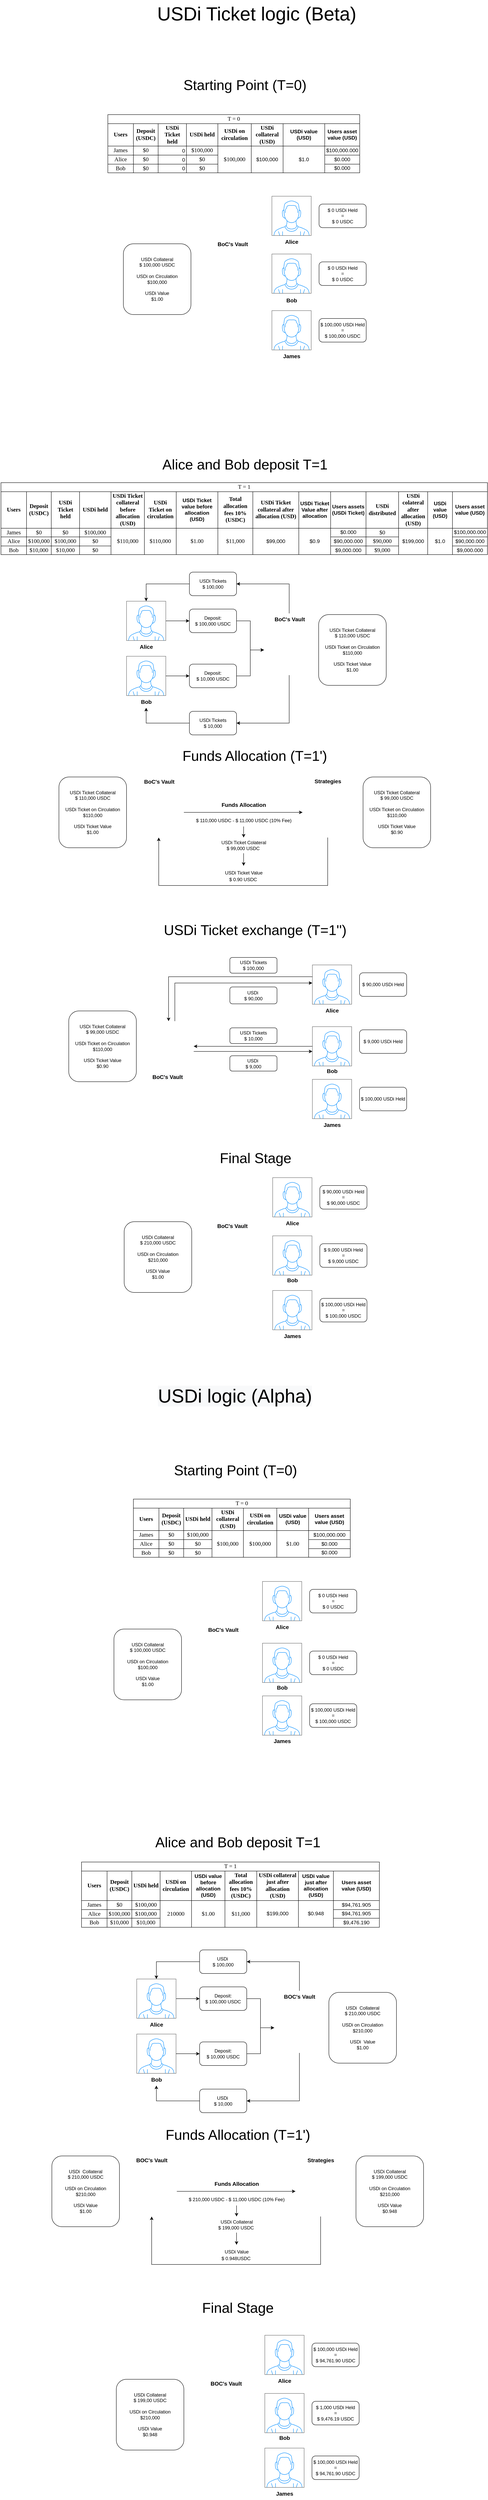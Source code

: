 <mxfile version="20.2.8" type="github">
  <diagram id="_vFJqaGQAh5Z3tcA5GTo" name="Página-1">
    <mxGraphModel dx="782" dy="371" grid="0" gridSize="10" guides="1" tooltips="1" connect="1" arrows="1" fold="1" page="1" pageScale="1" pageWidth="1654" pageHeight="1169" math="0" shadow="0">
      <root>
        <mxCell id="0" />
        <mxCell id="1" parent="0" />
        <mxCell id="jvoHZDlcRhFGuNJNGTSo-143" value="&lt;font style=&quot;font-size: 36px;&quot;&gt;Starting Point (T=0)&lt;/font&gt;" style="text;html=1;align=center;verticalAlign=middle;resizable=0;points=[];autosize=1;strokeColor=none;fillColor=none;fontSize=12;" parent="1" vertex="1">
          <mxGeometry x="657" y="231" width="340" height="60" as="geometry" />
        </mxCell>
        <mxCell id="jvoHZDlcRhFGuNJNGTSo-144" value="&lt;font style=&quot;font-size: 36px;&quot;&gt;Alice and Bob deposit T=1&lt;/font&gt;" style="text;html=1;align=center;verticalAlign=middle;resizable=0;points=[];autosize=1;strokeColor=none;fillColor=none;fontSize=12;" parent="1" vertex="1">
          <mxGeometry x="607" y="1196" width="440" height="60" as="geometry" />
        </mxCell>
        <mxCell id="jvoHZDlcRhFGuNJNGTSo-145" value="&lt;font style=&quot;font-size: 36px;&quot;&gt;Funds Allocation (T=1&#39;)&lt;/font&gt;" style="text;html=1;align=center;verticalAlign=middle;resizable=0;points=[];autosize=1;strokeColor=none;fillColor=none;fontSize=12;" parent="1" vertex="1">
          <mxGeometry x="657" y="1937" width="390" height="60" as="geometry" />
        </mxCell>
        <mxCell id="jvoHZDlcRhFGuNJNGTSo-146" value="&lt;font style=&quot;font-size: 36px;&quot;&gt;USDi Ticket exchange (T=1&#39;&#39;)&lt;/font&gt;" style="text;html=1;align=center;verticalAlign=middle;resizable=0;points=[];autosize=1;strokeColor=none;fillColor=none;fontSize=12;" parent="1" vertex="1">
          <mxGeometry x="608" y="2380" width="490" height="60" as="geometry" />
        </mxCell>
        <mxCell id="jvoHZDlcRhFGuNJNGTSo-147" value="&lt;font style=&quot;font-size: 36px;&quot;&gt;Final Stage&lt;/font&gt;" style="text;html=1;align=center;verticalAlign=middle;resizable=0;points=[];autosize=1;strokeColor=none;fillColor=none;fontSize=12;" parent="1" vertex="1">
          <mxGeometry x="749" y="2960" width="210" height="60" as="geometry" />
        </mxCell>
        <mxCell id="O2b2hehz6xSfP6omrJzt-3" value="&lt;font style=&quot;font-size: 48px;&quot;&gt;USDi Ticket logic (Beta)&lt;/font&gt;" style="text;html=1;align=center;verticalAlign=middle;resizable=0;points=[];autosize=1;strokeColor=none;fillColor=none;fontSize=12;" parent="1" vertex="1">
          <mxGeometry x="591.5" y="45" width="530" height="70" as="geometry" />
        </mxCell>
        <mxCell id="O2b2hehz6xSfP6omrJzt-7" value="" style="group" parent="1" vertex="1" connectable="0">
          <mxGeometry x="520" y="3040" width="618" height="418" as="geometry" />
        </mxCell>
        <mxCell id="jvoHZDlcRhFGuNJNGTSo-132" value="" style="verticalLabelPosition=bottom;shadow=0;dashed=0;align=center;html=1;verticalAlign=top;strokeWidth=1;shape=mxgraph.mockup.containers.userMale;strokeColor=#666666;strokeColor2=#008cff;" parent="O2b2hehz6xSfP6omrJzt-7" vertex="1">
          <mxGeometry x="378" y="287" width="100" height="100" as="geometry" />
        </mxCell>
        <mxCell id="jvoHZDlcRhFGuNJNGTSo-133" value="&lt;b&gt;&lt;font style=&quot;font-size: 14px;&quot;&gt;James&lt;/font&gt;&lt;/b&gt;" style="text;html=1;align=center;verticalAlign=middle;resizable=0;points=[];autosize=1;strokeColor=none;fillColor=none;" parent="O2b2hehz6xSfP6omrJzt-7" vertex="1">
          <mxGeometry x="393" y="388" width="70" height="30" as="geometry" />
        </mxCell>
        <mxCell id="jvoHZDlcRhFGuNJNGTSo-134" value="$ 90,000 USDi Held&lt;br&gt;=&lt;br&gt;$ 90,000 USDC" style="rounded=1;whiteSpace=wrap;html=1;" parent="O2b2hehz6xSfP6omrJzt-7" vertex="1">
          <mxGeometry x="498" y="20" width="120" height="60" as="geometry" />
        </mxCell>
        <mxCell id="jvoHZDlcRhFGuNJNGTSo-135" value="" style="verticalLabelPosition=bottom;shadow=0;dashed=0;align=center;html=1;verticalAlign=top;strokeWidth=1;shape=mxgraph.mockup.containers.userMale;strokeColor=#666666;strokeColor2=#008cff;" parent="O2b2hehz6xSfP6omrJzt-7" vertex="1">
          <mxGeometry x="378" width="100" height="100" as="geometry" />
        </mxCell>
        <mxCell id="jvoHZDlcRhFGuNJNGTSo-136" value="&lt;b&gt;&lt;font style=&quot;font-size: 14px;&quot;&gt;Alice&lt;/font&gt;&lt;/b&gt;" style="text;html=1;align=center;verticalAlign=middle;resizable=0;points=[];autosize=1;strokeColor=none;fillColor=none;" parent="O2b2hehz6xSfP6omrJzt-7" vertex="1">
          <mxGeometry x="398" y="101" width="60" height="30" as="geometry" />
        </mxCell>
        <mxCell id="jvoHZDlcRhFGuNJNGTSo-137" value="" style="verticalLabelPosition=bottom;shadow=0;dashed=0;align=center;html=1;verticalAlign=top;strokeWidth=1;shape=mxgraph.mockup.containers.userMale;strokeColor=#666666;strokeColor2=#008cff;" parent="O2b2hehz6xSfP6omrJzt-7" vertex="1">
          <mxGeometry x="378" y="148" width="100" height="100" as="geometry" />
        </mxCell>
        <mxCell id="jvoHZDlcRhFGuNJNGTSo-138" value="&lt;b&gt;&lt;font style=&quot;font-size: 14px;&quot;&gt;Bob&lt;br&gt;&lt;/font&gt;&lt;/b&gt;" style="text;html=1;align=center;verticalAlign=middle;resizable=0;points=[];autosize=1;strokeColor=none;fillColor=none;" parent="O2b2hehz6xSfP6omrJzt-7" vertex="1">
          <mxGeometry x="403" y="246" width="50" height="30" as="geometry" />
        </mxCell>
        <mxCell id="jvoHZDlcRhFGuNJNGTSo-139" value="$ 9,000 USDi Held&lt;br&gt;=&lt;br&gt;$ 9,000 USDC" style="rounded=1;whiteSpace=wrap;html=1;" parent="O2b2hehz6xSfP6omrJzt-7" vertex="1">
          <mxGeometry x="498" y="168" width="120" height="60" as="geometry" />
        </mxCell>
        <mxCell id="jvoHZDlcRhFGuNJNGTSo-140" value="$ 100,000 USDi Held&lt;br&gt;=&lt;br&gt;$ 100,000 USDC" style="rounded=1;whiteSpace=wrap;html=1;" parent="O2b2hehz6xSfP6omrJzt-7" vertex="1">
          <mxGeometry x="498" y="307" width="120" height="60" as="geometry" />
        </mxCell>
        <mxCell id="jvoHZDlcRhFGuNJNGTSo-141" value="" style="shape=image;html=1;verticalAlign=top;verticalLabelPosition=bottom;labelBackgroundColor=#ffffff;imageAspect=0;aspect=fixed;image=https://cdn3.iconfinder.com/data/icons/finance-152/64/1-128.png" parent="O2b2hehz6xSfP6omrJzt-7" vertex="1">
          <mxGeometry x="213" y="138" width="128" height="128" as="geometry" />
        </mxCell>
        <mxCell id="jvoHZDlcRhFGuNJNGTSo-142" value="USDi Collateral&lt;br&gt;$ 210,000 USDC&lt;br&gt;&lt;br&gt;USDi on Circulation&lt;br&gt;$210,000&lt;br&gt;&lt;br&gt;USDi Value&lt;br&gt;$1.00" style="rounded=1;whiteSpace=wrap;html=1;" parent="O2b2hehz6xSfP6omrJzt-7" vertex="1">
          <mxGeometry y="112" width="172" height="180" as="geometry" />
        </mxCell>
        <mxCell id="dI04j9mY4SL1QF9_-TwJ-97" value="&lt;b style=&quot;color: rgb(0, 0, 0); font-family: Helvetica; font-size: 14px; font-style: normal; font-variant-ligatures: normal; font-variant-caps: normal; letter-spacing: normal; orphans: 2; text-align: center; text-indent: 0px; text-transform: none; widows: 2; word-spacing: 0px; -webkit-text-stroke-width: 0px; background-color: rgb(248, 249, 250); text-decoration-thickness: initial; text-decoration-style: initial; text-decoration-color: initial;&quot;&gt;BoC&#39;s Vault&lt;/b&gt;" style="text;whiteSpace=wrap;html=1;fontSize=14;" parent="O2b2hehz6xSfP6omrJzt-7" vertex="1">
          <mxGeometry x="235" y="108" width="110" height="40" as="geometry" />
        </mxCell>
        <mxCell id="O2b2hehz6xSfP6omrJzt-8" value="" style="group" parent="1" vertex="1" connectable="0">
          <mxGeometry x="379" y="2480" width="860" height="441" as="geometry" />
        </mxCell>
        <mxCell id="jvoHZDlcRhFGuNJNGTSo-53" value="" style="verticalLabelPosition=bottom;shadow=0;dashed=0;align=center;html=1;verticalAlign=top;strokeWidth=1;shape=mxgraph.mockup.containers.userMale;strokeColor=#666666;strokeColor2=#008cff;" parent="O2b2hehz6xSfP6omrJzt-8" vertex="1">
          <mxGeometry x="620" y="310" width="100" height="100" as="geometry" />
        </mxCell>
        <mxCell id="jvoHZDlcRhFGuNJNGTSo-54" value="&lt;b&gt;&lt;font style=&quot;font-size: 14px;&quot;&gt;James&lt;/font&gt;&lt;/b&gt;" style="text;html=1;align=center;verticalAlign=middle;resizable=0;points=[];autosize=1;strokeColor=none;fillColor=none;" parent="O2b2hehz6xSfP6omrJzt-8" vertex="1">
          <mxGeometry x="635" y="411" width="70" height="30" as="geometry" />
        </mxCell>
        <mxCell id="jvoHZDlcRhFGuNJNGTSo-55" value="$ 90,000 USDi Held" style="rounded=1;whiteSpace=wrap;html=1;" parent="O2b2hehz6xSfP6omrJzt-8" vertex="1">
          <mxGeometry x="740" y="39" width="120" height="60" as="geometry" />
        </mxCell>
        <mxCell id="jvoHZDlcRhFGuNJNGTSo-61" value="" style="verticalLabelPosition=bottom;shadow=0;dashed=0;align=center;html=1;verticalAlign=top;strokeWidth=1;shape=mxgraph.mockup.containers.userMale;strokeColor=#666666;strokeColor2=#008cff;" parent="O2b2hehz6xSfP6omrJzt-8" vertex="1">
          <mxGeometry x="620" y="19" width="100" height="100" as="geometry" />
        </mxCell>
        <mxCell id="jvoHZDlcRhFGuNJNGTSo-62" value="&lt;b&gt;&lt;font style=&quot;font-size: 14px;&quot;&gt;Alice&lt;/font&gt;&lt;/b&gt;" style="text;html=1;align=center;verticalAlign=middle;resizable=0;points=[];autosize=1;strokeColor=none;fillColor=none;" parent="O2b2hehz6xSfP6omrJzt-8" vertex="1">
          <mxGeometry x="640" y="120" width="60" height="30" as="geometry" />
        </mxCell>
        <mxCell id="jvoHZDlcRhFGuNJNGTSo-63" value="" style="verticalLabelPosition=bottom;shadow=0;dashed=0;align=center;html=1;verticalAlign=top;strokeWidth=1;shape=mxgraph.mockup.containers.userMale;strokeColor=#666666;strokeColor2=#008cff;" parent="O2b2hehz6xSfP6omrJzt-8" vertex="1">
          <mxGeometry x="620" y="176" width="100" height="100" as="geometry" />
        </mxCell>
        <mxCell id="jvoHZDlcRhFGuNJNGTSo-64" value="&lt;b&gt;&lt;font style=&quot;font-size: 14px;&quot;&gt;Bob&lt;br&gt;&lt;/font&gt;&lt;/b&gt;" style="text;html=1;align=center;verticalAlign=middle;resizable=0;points=[];autosize=1;strokeColor=none;fillColor=none;" parent="O2b2hehz6xSfP6omrJzt-8" vertex="1">
          <mxGeometry x="645" y="274" width="50" height="30" as="geometry" />
        </mxCell>
        <mxCell id="jvoHZDlcRhFGuNJNGTSo-65" value="$ 9,000 USDi Held" style="rounded=1;whiteSpace=wrap;html=1;" parent="O2b2hehz6xSfP6omrJzt-8" vertex="1">
          <mxGeometry x="740" y="184" width="120" height="60" as="geometry" />
        </mxCell>
        <mxCell id="jvoHZDlcRhFGuNJNGTSo-66" value="$ 100,000 USDi Held" style="rounded=1;whiteSpace=wrap;html=1;" parent="O2b2hehz6xSfP6omrJzt-8" vertex="1">
          <mxGeometry x="740" y="330" width="120" height="60" as="geometry" />
        </mxCell>
        <mxCell id="jvoHZDlcRhFGuNJNGTSo-102" style="edgeStyle=orthogonalEdgeStyle;rounded=0;orthogonalLoop=1;jettySize=auto;html=1;fontSize=12;" parent="O2b2hehz6xSfP6omrJzt-8" source="jvoHZDlcRhFGuNJNGTSo-96" target="jvoHZDlcRhFGuNJNGTSo-63" edge="1">
          <mxGeometry relative="1" as="geometry">
            <Array as="points">
              <mxPoint x="480" y="239" />
              <mxPoint x="480" y="239" />
            </Array>
          </mxGeometry>
        </mxCell>
        <mxCell id="jvoHZDlcRhFGuNJNGTSo-104" style="edgeStyle=orthogonalEdgeStyle;rounded=0;orthogonalLoop=1;jettySize=auto;html=1;entryX=-0.002;entryY=0.46;entryDx=0;entryDy=0;entryPerimeter=0;fontSize=12;" parent="O2b2hehz6xSfP6omrJzt-8" source="jvoHZDlcRhFGuNJNGTSo-96" target="jvoHZDlcRhFGuNJNGTSo-61" edge="1">
          <mxGeometry relative="1" as="geometry">
            <Array as="points">
              <mxPoint x="270" y="65" />
            </Array>
          </mxGeometry>
        </mxCell>
        <mxCell id="jvoHZDlcRhFGuNJNGTSo-96" value="" style="shape=image;html=1;verticalAlign=top;verticalLabelPosition=bottom;labelBackgroundColor=#ffffff;imageAspect=0;aspect=fixed;image=https://cdn3.iconfinder.com/data/icons/finance-152/64/1-128.png" parent="O2b2hehz6xSfP6omrJzt-8" vertex="1">
          <mxGeometry x="190" y="162" width="128" height="128" as="geometry" />
        </mxCell>
        <mxCell id="jvoHZDlcRhFGuNJNGTSo-98" style="edgeStyle=orthogonalEdgeStyle;rounded=0;orthogonalLoop=1;jettySize=auto;html=1;entryX=0.5;entryY=0;entryDx=0;entryDy=0;fontSize=12;" parent="O2b2hehz6xSfP6omrJzt-8" source="jvoHZDlcRhFGuNJNGTSo-61" target="jvoHZDlcRhFGuNJNGTSo-96" edge="1">
          <mxGeometry relative="1" as="geometry">
            <Array as="points">
              <mxPoint x="254" y="49" />
            </Array>
          </mxGeometry>
        </mxCell>
        <mxCell id="jvoHZDlcRhFGuNJNGTSo-99" style="edgeStyle=orthogonalEdgeStyle;rounded=0;orthogonalLoop=1;jettySize=auto;html=1;entryX=1;entryY=0.5;entryDx=0;entryDy=0;fontSize=12;" parent="O2b2hehz6xSfP6omrJzt-8" source="jvoHZDlcRhFGuNJNGTSo-63" target="jvoHZDlcRhFGuNJNGTSo-96" edge="1">
          <mxGeometry relative="1" as="geometry" />
        </mxCell>
        <mxCell id="jvoHZDlcRhFGuNJNGTSo-97" value="USDi Ticket Collateral&lt;br&gt;$ 99,000 USDC&lt;br&gt;&lt;br&gt;USDi Ticket on Circulation&lt;br&gt;$110,000&lt;br&gt;&lt;br&gt;USDi Ticket Value&lt;br&gt;$0.90" style="rounded=1;whiteSpace=wrap;html=1;" parent="O2b2hehz6xSfP6omrJzt-8" vertex="1">
          <mxGeometry y="136" width="172" height="180" as="geometry" />
        </mxCell>
        <mxCell id="jvoHZDlcRhFGuNJNGTSo-100" value="USDi Tickets&lt;br&gt;$ 100,000" style="rounded=1;whiteSpace=wrap;html=1;" parent="O2b2hehz6xSfP6omrJzt-8" vertex="1">
          <mxGeometry x="410" width="120" height="40" as="geometry" />
        </mxCell>
        <mxCell id="jvoHZDlcRhFGuNJNGTSo-101" value="USDi Tickets&lt;br&gt;$ 10,000" style="rounded=1;whiteSpace=wrap;html=1;" parent="O2b2hehz6xSfP6omrJzt-8" vertex="1">
          <mxGeometry x="410" y="179" width="120" height="40" as="geometry" />
        </mxCell>
        <mxCell id="jvoHZDlcRhFGuNJNGTSo-103" value="USDi&amp;nbsp;&lt;br&gt;$ 9,000" style="rounded=1;whiteSpace=wrap;html=1;" parent="O2b2hehz6xSfP6omrJzt-8" vertex="1">
          <mxGeometry x="410" y="250" width="120" height="39" as="geometry" />
        </mxCell>
        <mxCell id="jvoHZDlcRhFGuNJNGTSo-105" value="USDi&amp;nbsp;&lt;br&gt;$ 90,000" style="rounded=1;whiteSpace=wrap;html=1;" parent="O2b2hehz6xSfP6omrJzt-8" vertex="1">
          <mxGeometry x="410" y="75" width="120" height="43" as="geometry" />
        </mxCell>
        <mxCell id="dI04j9mY4SL1QF9_-TwJ-96" value="&lt;b style=&quot;color: rgb(0, 0, 0); font-family: Helvetica; font-size: 14px; font-style: normal; font-variant-ligatures: normal; font-variant-caps: normal; letter-spacing: normal; orphans: 2; text-align: center; text-indent: 0px; text-transform: none; widows: 2; word-spacing: 0px; -webkit-text-stroke-width: 0px; background-color: rgb(248, 249, 250); text-decoration-thickness: initial; text-decoration-style: initial; text-decoration-color: initial;&quot;&gt;BoC&#39;s Vault&lt;/b&gt;" style="text;whiteSpace=wrap;html=1;fontSize=14;" parent="O2b2hehz6xSfP6omrJzt-8" vertex="1">
          <mxGeometry x="211" y="289" width="110" height="40" as="geometry" />
        </mxCell>
        <mxCell id="O2b2hehz6xSfP6omrJzt-9" value="" style="group" parent="1" vertex="1" connectable="0">
          <mxGeometry x="354" y="2017" width="946" height="280" as="geometry" />
        </mxCell>
        <mxCell id="jvoHZDlcRhFGuNJNGTSo-85" value="" style="shape=image;html=1;verticalAlign=top;verticalLabelPosition=bottom;labelBackgroundColor=#ffffff;imageAspect=0;aspect=fixed;image=https://cdn3.iconfinder.com/data/icons/finance-152/64/1-128.png" parent="O2b2hehz6xSfP6omrJzt-9" vertex="1">
          <mxGeometry x="190" y="30" width="128" height="128" as="geometry" />
        </mxCell>
        <mxCell id="jvoHZDlcRhFGuNJNGTSo-86" style="edgeStyle=orthogonalEdgeStyle;rounded=0;orthogonalLoop=1;jettySize=auto;html=1;entryX=0.5;entryY=1;entryDx=0;entryDy=0;fontSize=14;" parent="O2b2hehz6xSfP6omrJzt-9" source="jvoHZDlcRhFGuNJNGTSo-87" target="jvoHZDlcRhFGuNJNGTSo-85" edge="1">
          <mxGeometry relative="1" as="geometry">
            <Array as="points">
              <mxPoint x="684" y="280" />
              <mxPoint x="254" y="280" />
            </Array>
          </mxGeometry>
        </mxCell>
        <mxCell id="jvoHZDlcRhFGuNJNGTSo-87" value="" style="shape=image;html=1;verticalAlign=top;verticalLabelPosition=bottom;labelBackgroundColor=#ffffff;imageAspect=0;aspect=fixed;image=https://cdn4.iconfinder.com/data/icons/success-filloutline/64/Income-cash-money-banking-business-128.png" parent="O2b2hehz6xSfP6omrJzt-9" vertex="1">
          <mxGeometry x="620" y="30" width="128" height="128" as="geometry" />
        </mxCell>
        <mxCell id="jvoHZDlcRhFGuNJNGTSo-84" value="" style="edgeStyle=orthogonalEdgeStyle;rounded=0;orthogonalLoop=1;jettySize=auto;html=1;" parent="O2b2hehz6xSfP6omrJzt-9" source="jvoHZDlcRhFGuNJNGTSo-85" target="jvoHZDlcRhFGuNJNGTSo-87" edge="1">
          <mxGeometry relative="1" as="geometry" />
        </mxCell>
        <mxCell id="jvoHZDlcRhFGuNJNGTSo-88" value="&lt;b&gt;&lt;font style=&quot;font-size: 14px;&quot;&gt;Funds Allocation&lt;/font&gt;&lt;/b&gt;" style="text;html=1;align=center;verticalAlign=middle;resizable=0;points=[];autosize=1;strokeColor=none;fillColor=none;" parent="O2b2hehz6xSfP6omrJzt-9" vertex="1">
          <mxGeometry x="400" y="60" width="140" height="30" as="geometry" />
        </mxCell>
        <mxCell id="jvoHZDlcRhFGuNJNGTSo-90" value="&lt;span style=&quot;&quot;&gt;$ 110,000 USDC - $ 11,000 USDC (10% Fee)&lt;/span&gt;" style="text;html=1;align=center;verticalAlign=middle;resizable=0;points=[];autosize=1;strokeColor=none;fillColor=none;" parent="O2b2hehz6xSfP6omrJzt-9" vertex="1">
          <mxGeometry x="335" y="100" width="270" height="30" as="geometry" />
        </mxCell>
        <mxCell id="jvoHZDlcRhFGuNJNGTSo-91" value="&lt;span style=&quot;font-size: 14px;&quot;&gt;&lt;b&gt;Strategies&lt;/b&gt;&lt;/span&gt;" style="text;html=1;align=center;verticalAlign=middle;resizable=0;points=[];autosize=1;strokeColor=none;fillColor=none;" parent="O2b2hehz6xSfP6omrJzt-9" vertex="1">
          <mxGeometry x="639" width="90" height="30" as="geometry" />
        </mxCell>
        <mxCell id="jvoHZDlcRhFGuNJNGTSo-93" value="&lt;span style=&quot;&quot;&gt;USDi Ticket Colateral&lt;br&gt;$ 99,000 USDC&amp;nbsp;&lt;/span&gt;" style="text;html=1;align=center;verticalAlign=middle;resizable=0;points=[];autosize=1;strokeColor=none;fillColor=none;" parent="O2b2hehz6xSfP6omrJzt-9" vertex="1">
          <mxGeometry x="400" y="158" width="140" height="40" as="geometry" />
        </mxCell>
        <mxCell id="jvoHZDlcRhFGuNJNGTSo-89" style="edgeStyle=orthogonalEdgeStyle;rounded=0;orthogonalLoop=1;jettySize=auto;html=1;fontSize=14;" parent="O2b2hehz6xSfP6omrJzt-9" source="jvoHZDlcRhFGuNJNGTSo-90" target="jvoHZDlcRhFGuNJNGTSo-93" edge="1">
          <mxGeometry relative="1" as="geometry" />
        </mxCell>
        <mxCell id="jvoHZDlcRhFGuNJNGTSo-94" value="&lt;span style=&quot;&quot;&gt;&lt;font style=&quot;font-size: 12px;&quot;&gt;USDi Ticket Value&lt;br&gt;$ 0.90 USDC&amp;nbsp;&lt;/font&gt;&lt;/span&gt;" style="text;html=1;align=center;verticalAlign=middle;resizable=0;points=[];autosize=1;strokeColor=none;fillColor=none;fontSize=14;" parent="O2b2hehz6xSfP6omrJzt-9" vertex="1">
          <mxGeometry x="410" y="230" width="120" height="50" as="geometry" />
        </mxCell>
        <mxCell id="jvoHZDlcRhFGuNJNGTSo-92" value="" style="edgeStyle=orthogonalEdgeStyle;rounded=0;orthogonalLoop=1;jettySize=auto;html=1;fontSize=14;" parent="O2b2hehz6xSfP6omrJzt-9" source="jvoHZDlcRhFGuNJNGTSo-93" target="jvoHZDlcRhFGuNJNGTSo-94" edge="1">
          <mxGeometry relative="1" as="geometry" />
        </mxCell>
        <mxCell id="jvoHZDlcRhFGuNJNGTSo-106" value="USDi Ticket Collateral&lt;br&gt;$ 99,000 USDC&lt;br&gt;&lt;br&gt;USDi Ticket on Circulation&lt;br&gt;$110,000&lt;br&gt;&lt;br&gt;USDi Ticket Value&lt;br&gt;$0.90" style="rounded=1;whiteSpace=wrap;html=1;" parent="O2b2hehz6xSfP6omrJzt-9" vertex="1">
          <mxGeometry x="774" y="4" width="172" height="180" as="geometry" />
        </mxCell>
        <mxCell id="jvoHZDlcRhFGuNJNGTSo-107" value="USDi Ticket Collateral&lt;br&gt;$ 110,000 USDC&lt;br&gt;&lt;br&gt;USDi Ticket on Circulation&lt;br&gt;$110,000&lt;br&gt;&lt;br&gt;USDi Ticket Value&lt;br&gt;$1.00" style="rounded=1;whiteSpace=wrap;html=1;" parent="O2b2hehz6xSfP6omrJzt-9" vertex="1">
          <mxGeometry y="4" width="172" height="180" as="geometry" />
        </mxCell>
        <mxCell id="dI04j9mY4SL1QF9_-TwJ-95" value="&lt;font style=&quot;font-size: 14px;&quot;&gt;&lt;b&gt;BoC&#39;s Vault&lt;/b&gt;&lt;/font&gt;" style="text;html=1;align=center;verticalAlign=middle;resizable=0;points=[];autosize=1;strokeColor=none;fillColor=#FFFFFF;" parent="O2b2hehz6xSfP6omrJzt-9" vertex="1">
          <mxGeometry x="207" y="1" width="95" height="29" as="geometry" />
        </mxCell>
        <mxCell id="O2b2hehz6xSfP6omrJzt-10" value="" style="group" parent="1" vertex="1" connectable="0">
          <mxGeometry x="526" y="1500" width="661" height="414" as="geometry" />
        </mxCell>
        <mxCell id="jvoHZDlcRhFGuNJNGTSo-68" value="Deposit:&lt;br&gt;$ 100,000 USDC" style="rounded=1;whiteSpace=wrap;html=1;" parent="O2b2hehz6xSfP6omrJzt-10" vertex="1">
          <mxGeometry x="160" y="94" width="120" height="60" as="geometry" />
        </mxCell>
        <mxCell id="jvoHZDlcRhFGuNJNGTSo-70" value="USDi Tickets&lt;br&gt;$ 100,000" style="rounded=1;whiteSpace=wrap;html=1;" parent="O2b2hehz6xSfP6omrJzt-10" vertex="1">
          <mxGeometry x="160" width="120" height="60" as="geometry" />
        </mxCell>
        <mxCell id="jvoHZDlcRhFGuNJNGTSo-71" value="" style="edgeStyle=orthogonalEdgeStyle;rounded=0;orthogonalLoop=1;jettySize=auto;html=1;" parent="O2b2hehz6xSfP6omrJzt-10" source="jvoHZDlcRhFGuNJNGTSo-72" target="jvoHZDlcRhFGuNJNGTSo-68" edge="1">
          <mxGeometry relative="1" as="geometry" />
        </mxCell>
        <mxCell id="jvoHZDlcRhFGuNJNGTSo-72" value="" style="verticalLabelPosition=bottom;shadow=0;dashed=0;align=center;html=1;verticalAlign=top;strokeWidth=1;shape=mxgraph.mockup.containers.userMale;strokeColor=#666666;strokeColor2=#008cff;" parent="O2b2hehz6xSfP6omrJzt-10" vertex="1">
          <mxGeometry y="74" width="100" height="100" as="geometry" />
        </mxCell>
        <mxCell id="jvoHZDlcRhFGuNJNGTSo-69" style="edgeStyle=orthogonalEdgeStyle;rounded=0;orthogonalLoop=1;jettySize=auto;html=1;" parent="O2b2hehz6xSfP6omrJzt-10" source="jvoHZDlcRhFGuNJNGTSo-70" target="jvoHZDlcRhFGuNJNGTSo-72" edge="1">
          <mxGeometry relative="1" as="geometry" />
        </mxCell>
        <mxCell id="jvoHZDlcRhFGuNJNGTSo-73" value="" style="edgeStyle=orthogonalEdgeStyle;rounded=0;orthogonalLoop=1;jettySize=auto;html=1;" parent="O2b2hehz6xSfP6omrJzt-10" source="jvoHZDlcRhFGuNJNGTSo-75" target="jvoHZDlcRhFGuNJNGTSo-70" edge="1">
          <mxGeometry relative="1" as="geometry">
            <Array as="points">
              <mxPoint x="414" y="30" />
            </Array>
          </mxGeometry>
        </mxCell>
        <mxCell id="jvoHZDlcRhFGuNJNGTSo-75" value="" style="shape=image;html=1;verticalAlign=top;verticalLabelPosition=bottom;labelBackgroundColor=#ffffff;imageAspect=0;aspect=fixed;image=https://cdn3.iconfinder.com/data/icons/finance-152/64/1-128.png" parent="O2b2hehz6xSfP6omrJzt-10" vertex="1">
          <mxGeometry x="350" y="134" width="128" height="128" as="geometry" />
        </mxCell>
        <mxCell id="jvoHZDlcRhFGuNJNGTSo-67" value="" style="edgeStyle=orthogonalEdgeStyle;rounded=0;orthogonalLoop=1;jettySize=auto;html=1;" parent="O2b2hehz6xSfP6omrJzt-10" source="jvoHZDlcRhFGuNJNGTSo-68" target="jvoHZDlcRhFGuNJNGTSo-75" edge="1">
          <mxGeometry relative="1" as="geometry" />
        </mxCell>
        <mxCell id="jvoHZDlcRhFGuNJNGTSo-76" value="&lt;b&gt;&lt;font style=&quot;font-size: 14px;&quot;&gt;Alice&lt;/font&gt;&lt;/b&gt;" style="text;html=1;align=center;verticalAlign=middle;resizable=0;points=[];autosize=1;strokeColor=none;fillColor=none;" parent="O2b2hehz6xSfP6omrJzt-10" vertex="1">
          <mxGeometry x="20" y="175" width="60" height="30" as="geometry" />
        </mxCell>
        <mxCell id="jvoHZDlcRhFGuNJNGTSo-78" value="" style="verticalLabelPosition=bottom;shadow=0;dashed=0;align=center;html=1;verticalAlign=top;strokeWidth=1;shape=mxgraph.mockup.containers.userMale;strokeColor=#666666;strokeColor2=#008cff;" parent="O2b2hehz6xSfP6omrJzt-10" vertex="1">
          <mxGeometry y="214" width="100" height="100" as="geometry" />
        </mxCell>
        <mxCell id="jvoHZDlcRhFGuNJNGTSo-79" value="&lt;b&gt;&lt;font style=&quot;font-size: 14px;&quot;&gt;Bob&lt;br&gt;&lt;/font&gt;&lt;/b&gt;" style="text;html=1;align=center;verticalAlign=middle;resizable=0;points=[];autosize=1;strokeColor=none;fillColor=none;" parent="O2b2hehz6xSfP6omrJzt-10" vertex="1">
          <mxGeometry x="25" y="315" width="50" height="30" as="geometry" />
        </mxCell>
        <mxCell id="jvoHZDlcRhFGuNJNGTSo-80" style="edgeStyle=orthogonalEdgeStyle;rounded=0;orthogonalLoop=1;jettySize=auto;html=1;entryX=0;entryY=0.5;entryDx=0;entryDy=0;fontSize=14;" parent="O2b2hehz6xSfP6omrJzt-10" source="jvoHZDlcRhFGuNJNGTSo-81" target="jvoHZDlcRhFGuNJNGTSo-75" edge="1">
          <mxGeometry relative="1" as="geometry" />
        </mxCell>
        <mxCell id="jvoHZDlcRhFGuNJNGTSo-81" value="Deposit:&lt;br&gt;$ 10,000 USDC" style="rounded=1;whiteSpace=wrap;html=1;" parent="O2b2hehz6xSfP6omrJzt-10" vertex="1">
          <mxGeometry x="160" y="234" width="120" height="60" as="geometry" />
        </mxCell>
        <mxCell id="jvoHZDlcRhFGuNJNGTSo-77" style="edgeStyle=orthogonalEdgeStyle;rounded=0;orthogonalLoop=1;jettySize=auto;html=1;fontSize=14;" parent="O2b2hehz6xSfP6omrJzt-10" source="jvoHZDlcRhFGuNJNGTSo-78" target="jvoHZDlcRhFGuNJNGTSo-81" edge="1">
          <mxGeometry relative="1" as="geometry" />
        </mxCell>
        <mxCell id="jvoHZDlcRhFGuNJNGTSo-82" style="edgeStyle=orthogonalEdgeStyle;rounded=0;orthogonalLoop=1;jettySize=auto;html=1;fontSize=14;" parent="O2b2hehz6xSfP6omrJzt-10" source="jvoHZDlcRhFGuNJNGTSo-83" target="jvoHZDlcRhFGuNJNGTSo-79" edge="1">
          <mxGeometry relative="1" as="geometry" />
        </mxCell>
        <mxCell id="jvoHZDlcRhFGuNJNGTSo-83" value="USDi Tickets&lt;br&gt;$ 10,000" style="rounded=1;whiteSpace=wrap;html=1;" parent="O2b2hehz6xSfP6omrJzt-10" vertex="1">
          <mxGeometry x="160" y="354" width="120" height="60" as="geometry" />
        </mxCell>
        <mxCell id="jvoHZDlcRhFGuNJNGTSo-74" style="edgeStyle=orthogonalEdgeStyle;rounded=0;orthogonalLoop=1;jettySize=auto;html=1;entryX=1;entryY=0.5;entryDx=0;entryDy=0;fontSize=14;exitX=0.5;exitY=1;exitDx=0;exitDy=0;" parent="O2b2hehz6xSfP6omrJzt-10" source="jvoHZDlcRhFGuNJNGTSo-75" target="jvoHZDlcRhFGuNJNGTSo-83" edge="1">
          <mxGeometry relative="1" as="geometry">
            <Array as="points">
              <mxPoint x="414" y="384" />
            </Array>
          </mxGeometry>
        </mxCell>
        <mxCell id="jvoHZDlcRhFGuNJNGTSo-108" value="USDi Ticket Collateral&lt;br&gt;$ 110,000 USDC&lt;br&gt;&lt;br&gt;USDi Ticket on Circulation&lt;br&gt;$110,000&lt;br&gt;&lt;br&gt;USDi Ticket Value&lt;br&gt;$1.00" style="rounded=1;whiteSpace=wrap;html=1;" parent="O2b2hehz6xSfP6omrJzt-10" vertex="1">
          <mxGeometry x="489" y="108" width="172" height="180" as="geometry" />
        </mxCell>
        <mxCell id="dI04j9mY4SL1QF9_-TwJ-93" value="&lt;font style=&quot;font-size: 14px;&quot;&gt;&lt;b&gt;BoC&#39;s Vault&lt;/b&gt;&lt;/font&gt;" style="text;html=1;align=center;verticalAlign=middle;resizable=0;points=[];autosize=1;strokeColor=none;fillColor=#FFFFFF;" parent="O2b2hehz6xSfP6omrJzt-10" vertex="1">
          <mxGeometry x="367" y="105" width="95" height="29" as="geometry" />
        </mxCell>
        <mxCell id="O2b2hehz6xSfP6omrJzt-11" value="" style="group" parent="1" vertex="1" connectable="0">
          <mxGeometry x="518" y="544" width="618" height="422" as="geometry" />
        </mxCell>
        <mxCell id="jvoHZDlcRhFGuNJNGTSo-121" value="" style="verticalLabelPosition=bottom;shadow=0;dashed=0;align=center;html=1;verticalAlign=top;strokeWidth=1;shape=mxgraph.mockup.containers.userMale;strokeColor=#666666;strokeColor2=#008cff;" parent="O2b2hehz6xSfP6omrJzt-11" vertex="1">
          <mxGeometry x="378" y="291" width="100" height="100" as="geometry" />
        </mxCell>
        <mxCell id="jvoHZDlcRhFGuNJNGTSo-122" value="&lt;b&gt;&lt;font style=&quot;font-size: 14px;&quot;&gt;James&lt;/font&gt;&lt;/b&gt;" style="text;html=1;align=center;verticalAlign=middle;resizable=0;points=[];autosize=1;strokeColor=none;fillColor=none;" parent="O2b2hehz6xSfP6omrJzt-11" vertex="1">
          <mxGeometry x="393" y="392" width="70" height="30" as="geometry" />
        </mxCell>
        <mxCell id="jvoHZDlcRhFGuNJNGTSo-123" value="$ 0 USDi Held&lt;br&gt;=&lt;br&gt;$ 0 USDC" style="rounded=1;whiteSpace=wrap;html=1;" parent="O2b2hehz6xSfP6omrJzt-11" vertex="1">
          <mxGeometry x="498" y="20" width="120" height="60" as="geometry" />
        </mxCell>
        <mxCell id="jvoHZDlcRhFGuNJNGTSo-124" value="" style="verticalLabelPosition=bottom;shadow=0;dashed=0;align=center;html=1;verticalAlign=top;strokeWidth=1;shape=mxgraph.mockup.containers.userMale;strokeColor=#666666;strokeColor2=#008cff;" parent="O2b2hehz6xSfP6omrJzt-11" vertex="1">
          <mxGeometry x="378" width="100" height="100" as="geometry" />
        </mxCell>
        <mxCell id="jvoHZDlcRhFGuNJNGTSo-125" value="&lt;b&gt;&lt;font style=&quot;font-size: 14px;&quot;&gt;Alice&lt;/font&gt;&lt;/b&gt;" style="text;html=1;align=center;verticalAlign=middle;resizable=0;points=[];autosize=1;strokeColor=none;fillColor=none;" parent="O2b2hehz6xSfP6omrJzt-11" vertex="1">
          <mxGeometry x="398" y="101" width="60" height="30" as="geometry" />
        </mxCell>
        <mxCell id="jvoHZDlcRhFGuNJNGTSo-126" value="" style="verticalLabelPosition=bottom;shadow=0;dashed=0;align=center;html=1;verticalAlign=top;strokeWidth=1;shape=mxgraph.mockup.containers.userMale;strokeColor=#666666;strokeColor2=#008cff;" parent="O2b2hehz6xSfP6omrJzt-11" vertex="1">
          <mxGeometry x="378" y="147" width="100" height="100" as="geometry" />
        </mxCell>
        <mxCell id="jvoHZDlcRhFGuNJNGTSo-127" value="&lt;b&gt;&lt;font style=&quot;font-size: 14px;&quot;&gt;Bob&lt;br&gt;&lt;/font&gt;&lt;/b&gt;" style="text;html=1;align=center;verticalAlign=middle;resizable=0;points=[];autosize=1;strokeColor=none;fillColor=none;" parent="O2b2hehz6xSfP6omrJzt-11" vertex="1">
          <mxGeometry x="403" y="250" width="50" height="30" as="geometry" />
        </mxCell>
        <mxCell id="jvoHZDlcRhFGuNJNGTSo-128" value="$ 0 USDi Held&lt;br&gt;=&lt;br&gt;$ 0 USDC" style="rounded=1;whiteSpace=wrap;html=1;" parent="O2b2hehz6xSfP6omrJzt-11" vertex="1">
          <mxGeometry x="498" y="167" width="120" height="60" as="geometry" />
        </mxCell>
        <mxCell id="jvoHZDlcRhFGuNJNGTSo-129" value="$ 100,000 USDi Held&lt;br&gt;=&lt;br&gt;$ 100,000 USDC" style="rounded=1;whiteSpace=wrap;html=1;" parent="O2b2hehz6xSfP6omrJzt-11" vertex="1">
          <mxGeometry x="498" y="311" width="120" height="60" as="geometry" />
        </mxCell>
        <mxCell id="jvoHZDlcRhFGuNJNGTSo-130" value="" style="shape=image;html=1;verticalAlign=top;verticalLabelPosition=bottom;labelBackgroundColor=#ffffff;imageAspect=0;aspect=fixed;image=https://cdn3.iconfinder.com/data/icons/finance-152/64/1-128.png" parent="O2b2hehz6xSfP6omrJzt-11" vertex="1">
          <mxGeometry x="213" y="147" width="128" height="128" as="geometry" />
        </mxCell>
        <mxCell id="jvoHZDlcRhFGuNJNGTSo-131" value="USDi Collateral&lt;br&gt;$ 100,000 USDC&lt;br&gt;&lt;br&gt;USDi on Circulation&lt;br&gt;$100,000&lt;br&gt;&lt;br&gt;USDi Value&lt;br&gt;$1.00" style="rounded=1;whiteSpace=wrap;html=1;" parent="O2b2hehz6xSfP6omrJzt-11" vertex="1">
          <mxGeometry y="121" width="172" height="180" as="geometry" />
        </mxCell>
        <mxCell id="dI04j9mY4SL1QF9_-TwJ-92" value="&lt;font style=&quot;font-size: 14px;&quot;&gt;&lt;b&gt;BoC&#39;s Vault&lt;/b&gt;&lt;/font&gt;" style="text;html=1;align=center;verticalAlign=middle;resizable=0;points=[];autosize=1;strokeColor=none;fillColor=#FFFFFF;" parent="O2b2hehz6xSfP6omrJzt-11" vertex="1">
          <mxGeometry x="230" y="107" width="95" height="29" as="geometry" />
        </mxCell>
        <mxCell id="dI04j9mY4SL1QF9_-TwJ-2" value="&lt;font style=&quot;font-size: 36px;&quot;&gt;Starting Point (T=0)&lt;/font&gt;" style="text;html=1;align=center;verticalAlign=middle;resizable=0;points=[];autosize=1;strokeColor=none;fillColor=none;fontSize=12;" parent="1" vertex="1">
          <mxGeometry x="633" y="3754" width="340" height="60" as="geometry" />
        </mxCell>
        <mxCell id="dI04j9mY4SL1QF9_-TwJ-3" value="&lt;font style=&quot;font-size: 36px;&quot;&gt;Alice and Bob deposit T=1&lt;/font&gt;" style="text;html=1;align=center;verticalAlign=middle;resizable=0;points=[];autosize=1;strokeColor=none;fillColor=none;fontSize=12;" parent="1" vertex="1">
          <mxGeometry x="589" y="4700" width="440" height="60" as="geometry" />
        </mxCell>
        <mxCell id="dI04j9mY4SL1QF9_-TwJ-4" value="&lt;font style=&quot;font-size: 36px;&quot;&gt;Funds Allocation (T=1&#39;)&lt;/font&gt;" style="text;html=1;align=center;verticalAlign=middle;resizable=0;points=[];autosize=1;strokeColor=none;fillColor=none;fontSize=12;" parent="1" vertex="1">
          <mxGeometry x="614" y="5444" width="390" height="60" as="geometry" />
        </mxCell>
        <mxCell id="dI04j9mY4SL1QF9_-TwJ-6" value="&lt;font style=&quot;font-size: 36px;&quot;&gt;Final Stage&lt;/font&gt;" style="text;html=1;align=center;verticalAlign=middle;resizable=0;points=[];autosize=1;strokeColor=none;fillColor=none;fontSize=12;" parent="1" vertex="1">
          <mxGeometry x="704" y="5884" width="210" height="60" as="geometry" />
        </mxCell>
        <mxCell id="dI04j9mY4SL1QF9_-TwJ-9" value="" style="group" parent="1" vertex="1" connectable="0">
          <mxGeometry x="500" y="5984" width="618" height="418" as="geometry" />
        </mxCell>
        <mxCell id="dI04j9mY4SL1QF9_-TwJ-10" value="" style="verticalLabelPosition=bottom;shadow=0;dashed=0;align=center;html=1;verticalAlign=top;strokeWidth=1;shape=mxgraph.mockup.containers.userMale;strokeColor=#666666;strokeColor2=#008cff;" parent="dI04j9mY4SL1QF9_-TwJ-9" vertex="1">
          <mxGeometry x="378" y="287" width="100" height="100" as="geometry" />
        </mxCell>
        <mxCell id="dI04j9mY4SL1QF9_-TwJ-11" value="&lt;b&gt;&lt;font style=&quot;font-size: 14px;&quot;&gt;James&lt;/font&gt;&lt;/b&gt;" style="text;html=1;align=center;verticalAlign=middle;resizable=0;points=[];autosize=1;strokeColor=none;fillColor=none;" parent="dI04j9mY4SL1QF9_-TwJ-9" vertex="1">
          <mxGeometry x="393" y="388" width="70" height="30" as="geometry" />
        </mxCell>
        <mxCell id="dI04j9mY4SL1QF9_-TwJ-12" value="$ 100,000 USDi Held&lt;br&gt;=&lt;br&gt;$ 94,761.90 USDC" style="rounded=1;whiteSpace=wrap;html=1;" parent="dI04j9mY4SL1QF9_-TwJ-9" vertex="1">
          <mxGeometry x="498" y="20" width="120" height="60" as="geometry" />
        </mxCell>
        <mxCell id="dI04j9mY4SL1QF9_-TwJ-13" value="" style="verticalLabelPosition=bottom;shadow=0;dashed=0;align=center;html=1;verticalAlign=top;strokeWidth=1;shape=mxgraph.mockup.containers.userMale;strokeColor=#666666;strokeColor2=#008cff;" parent="dI04j9mY4SL1QF9_-TwJ-9" vertex="1">
          <mxGeometry x="378" width="100" height="100" as="geometry" />
        </mxCell>
        <mxCell id="dI04j9mY4SL1QF9_-TwJ-14" value="&lt;b&gt;&lt;font style=&quot;font-size: 14px;&quot;&gt;Alice&lt;/font&gt;&lt;/b&gt;" style="text;html=1;align=center;verticalAlign=middle;resizable=0;points=[];autosize=1;strokeColor=none;fillColor=none;" parent="dI04j9mY4SL1QF9_-TwJ-9" vertex="1">
          <mxGeometry x="398" y="101" width="60" height="30" as="geometry" />
        </mxCell>
        <mxCell id="dI04j9mY4SL1QF9_-TwJ-15" value="" style="verticalLabelPosition=bottom;shadow=0;dashed=0;align=center;html=1;verticalAlign=top;strokeWidth=1;shape=mxgraph.mockup.containers.userMale;strokeColor=#666666;strokeColor2=#008cff;" parent="dI04j9mY4SL1QF9_-TwJ-9" vertex="1">
          <mxGeometry x="378" y="148" width="100" height="100" as="geometry" />
        </mxCell>
        <mxCell id="dI04j9mY4SL1QF9_-TwJ-16" value="&lt;b&gt;&lt;font style=&quot;font-size: 14px;&quot;&gt;Bob&lt;br&gt;&lt;/font&gt;&lt;/b&gt;" style="text;html=1;align=center;verticalAlign=middle;resizable=0;points=[];autosize=1;strokeColor=none;fillColor=none;" parent="dI04j9mY4SL1QF9_-TwJ-9" vertex="1">
          <mxGeometry x="403" y="246" width="50" height="30" as="geometry" />
        </mxCell>
        <mxCell id="dI04j9mY4SL1QF9_-TwJ-17" value="$ 1,000 USDi Held&lt;br&gt;=&lt;br&gt;$ 9,476.19 USDC" style="rounded=1;whiteSpace=wrap;html=1;" parent="dI04j9mY4SL1QF9_-TwJ-9" vertex="1">
          <mxGeometry x="498" y="168" width="120" height="60" as="geometry" />
        </mxCell>
        <mxCell id="dI04j9mY4SL1QF9_-TwJ-18" value="$ 100,000 USDi Held&lt;br&gt;=&lt;br&gt;$ 94,761.90&amp;nbsp;USDC" style="rounded=1;whiteSpace=wrap;html=1;" parent="dI04j9mY4SL1QF9_-TwJ-9" vertex="1">
          <mxGeometry x="498" y="307" width="120" height="60" as="geometry" />
        </mxCell>
        <mxCell id="dI04j9mY4SL1QF9_-TwJ-19" value="" style="shape=image;html=1;verticalAlign=top;verticalLabelPosition=bottom;labelBackgroundColor=#ffffff;imageAspect=0;aspect=fixed;image=https://cdn3.iconfinder.com/data/icons/finance-152/64/1-128.png" parent="dI04j9mY4SL1QF9_-TwJ-9" vertex="1">
          <mxGeometry x="213" y="138" width="128" height="128" as="geometry" />
        </mxCell>
        <mxCell id="dI04j9mY4SL1QF9_-TwJ-20" value="USDi Collateral&lt;br&gt;$ 199,00 USDC&lt;br&gt;&lt;br&gt;USDi on Circulation&lt;br&gt;$210,000&lt;br&gt;&lt;br&gt;USDi Value&lt;br&gt;$0.948" style="rounded=1;whiteSpace=wrap;html=1;" parent="dI04j9mY4SL1QF9_-TwJ-9" vertex="1">
          <mxGeometry y="112" width="172" height="180" as="geometry" />
        </mxCell>
        <mxCell id="dI04j9mY4SL1QF9_-TwJ-98" value="&lt;b style=&quot;color: rgb(0, 0, 0); font-family: Helvetica; font-size: 14px; font-style: normal; font-variant-ligatures: normal; font-variant-caps: normal; letter-spacing: normal; orphans: 2; text-align: center; text-indent: 0px; text-transform: none; widows: 2; word-spacing: 0px; -webkit-text-stroke-width: 0px; background-color: rgb(248, 249, 250); text-decoration-thickness: initial; text-decoration-style: initial; text-decoration-color: initial;&quot;&gt;BOC&#39;s Vault&lt;/b&gt;" style="text;whiteSpace=wrap;html=1;fontSize=14;" parent="dI04j9mY4SL1QF9_-TwJ-9" vertex="1">
          <mxGeometry x="238" y="108" width="110" height="40" as="geometry" />
        </mxCell>
        <mxCell id="dI04j9mY4SL1QF9_-TwJ-41" value="" style="group" parent="1" vertex="1" connectable="0">
          <mxGeometry x="336" y="5524" width="946" height="280" as="geometry" />
        </mxCell>
        <mxCell id="dI04j9mY4SL1QF9_-TwJ-42" value="" style="shape=image;html=1;verticalAlign=top;verticalLabelPosition=bottom;labelBackgroundColor=#ffffff;imageAspect=0;aspect=fixed;image=https://cdn3.iconfinder.com/data/icons/finance-152/64/1-128.png" parent="dI04j9mY4SL1QF9_-TwJ-41" vertex="1">
          <mxGeometry x="190" y="30" width="128" height="128" as="geometry" />
        </mxCell>
        <mxCell id="dI04j9mY4SL1QF9_-TwJ-43" style="edgeStyle=orthogonalEdgeStyle;rounded=0;orthogonalLoop=1;jettySize=auto;html=1;entryX=0.5;entryY=1;entryDx=0;entryDy=0;fontSize=14;" parent="dI04j9mY4SL1QF9_-TwJ-41" source="dI04j9mY4SL1QF9_-TwJ-44" target="dI04j9mY4SL1QF9_-TwJ-42" edge="1">
          <mxGeometry relative="1" as="geometry">
            <Array as="points">
              <mxPoint x="684" y="280" />
              <mxPoint x="254" y="280" />
            </Array>
          </mxGeometry>
        </mxCell>
        <mxCell id="dI04j9mY4SL1QF9_-TwJ-44" value="" style="shape=image;html=1;verticalAlign=top;verticalLabelPosition=bottom;labelBackgroundColor=#ffffff;imageAspect=0;aspect=fixed;image=https://cdn4.iconfinder.com/data/icons/success-filloutline/64/Income-cash-money-banking-business-128.png" parent="dI04j9mY4SL1QF9_-TwJ-41" vertex="1">
          <mxGeometry x="620" y="30" width="128" height="128" as="geometry" />
        </mxCell>
        <mxCell id="dI04j9mY4SL1QF9_-TwJ-45" value="" style="edgeStyle=orthogonalEdgeStyle;rounded=0;orthogonalLoop=1;jettySize=auto;html=1;" parent="dI04j9mY4SL1QF9_-TwJ-41" source="dI04j9mY4SL1QF9_-TwJ-42" target="dI04j9mY4SL1QF9_-TwJ-44" edge="1">
          <mxGeometry relative="1" as="geometry" />
        </mxCell>
        <mxCell id="dI04j9mY4SL1QF9_-TwJ-46" value="&lt;b&gt;&lt;font style=&quot;font-size: 14px;&quot;&gt;Funds Allocation&lt;/font&gt;&lt;/b&gt;" style="text;html=1;align=center;verticalAlign=middle;resizable=0;points=[];autosize=1;strokeColor=none;fillColor=none;" parent="dI04j9mY4SL1QF9_-TwJ-41" vertex="1">
          <mxGeometry x="400" y="60" width="140" height="30" as="geometry" />
        </mxCell>
        <mxCell id="dI04j9mY4SL1QF9_-TwJ-47" value="&lt;span style=&quot;&quot;&gt;$ 210,000 USDC - $ 11,000 USDC (10% Fee)&lt;/span&gt;" style="text;html=1;align=center;verticalAlign=middle;resizable=0;points=[];autosize=1;strokeColor=none;fillColor=none;" parent="dI04j9mY4SL1QF9_-TwJ-41" vertex="1">
          <mxGeometry x="335" y="100" width="270" height="30" as="geometry" />
        </mxCell>
        <mxCell id="dI04j9mY4SL1QF9_-TwJ-48" value="&lt;span style=&quot;font-size: 14px;&quot;&gt;&lt;b&gt;Strategies&lt;/b&gt;&lt;/span&gt;" style="text;html=1;align=center;verticalAlign=middle;resizable=0;points=[];autosize=1;strokeColor=none;fillColor=none;" parent="dI04j9mY4SL1QF9_-TwJ-41" vertex="1">
          <mxGeometry x="639" width="90" height="30" as="geometry" />
        </mxCell>
        <mxCell id="dI04j9mY4SL1QF9_-TwJ-49" value="&lt;span style=&quot;&quot;&gt;USDi Collateral&lt;br&gt;$ 199,000 USDC&amp;nbsp;&lt;/span&gt;" style="text;html=1;align=center;verticalAlign=middle;resizable=0;points=[];autosize=1;strokeColor=none;fillColor=none;" parent="dI04j9mY4SL1QF9_-TwJ-41" vertex="1">
          <mxGeometry x="414" y="158" width="112" height="41" as="geometry" />
        </mxCell>
        <mxCell id="dI04j9mY4SL1QF9_-TwJ-50" style="edgeStyle=orthogonalEdgeStyle;rounded=0;orthogonalLoop=1;jettySize=auto;html=1;fontSize=14;" parent="dI04j9mY4SL1QF9_-TwJ-41" source="dI04j9mY4SL1QF9_-TwJ-47" target="dI04j9mY4SL1QF9_-TwJ-49" edge="1">
          <mxGeometry relative="1" as="geometry" />
        </mxCell>
        <mxCell id="dI04j9mY4SL1QF9_-TwJ-51" value="&lt;span style=&quot;&quot;&gt;&lt;font style=&quot;font-size: 12px;&quot;&gt;USDi Value&lt;br&gt;$ 0.948USDC&amp;nbsp;&lt;/font&gt;&lt;/span&gt;" style="text;html=1;align=center;verticalAlign=middle;resizable=0;points=[];autosize=1;strokeColor=none;fillColor=none;fontSize=14;" parent="dI04j9mY4SL1QF9_-TwJ-41" vertex="1">
          <mxGeometry x="420" y="230" width="100" height="50" as="geometry" />
        </mxCell>
        <mxCell id="dI04j9mY4SL1QF9_-TwJ-52" value="" style="edgeStyle=orthogonalEdgeStyle;rounded=0;orthogonalLoop=1;jettySize=auto;html=1;fontSize=14;" parent="dI04j9mY4SL1QF9_-TwJ-41" source="dI04j9mY4SL1QF9_-TwJ-49" target="dI04j9mY4SL1QF9_-TwJ-51" edge="1">
          <mxGeometry relative="1" as="geometry" />
        </mxCell>
        <mxCell id="dI04j9mY4SL1QF9_-TwJ-53" value="USDi Collateral&lt;br&gt;$ 199,000 USDC&lt;br&gt;&lt;br&gt;USDi on Circulation&lt;br&gt;$210,000&lt;br&gt;&lt;br&gt;USDi Value&lt;br&gt;$0.948" style="rounded=1;whiteSpace=wrap;html=1;" parent="dI04j9mY4SL1QF9_-TwJ-41" vertex="1">
          <mxGeometry x="774" y="4" width="172" height="180" as="geometry" />
        </mxCell>
        <mxCell id="dI04j9mY4SL1QF9_-TwJ-54" value="USDi&amp;nbsp; Collateral&lt;br&gt;$ 210,000 USDC&lt;br&gt;&lt;br&gt;USDi on Circulation&lt;br&gt;$210,000&lt;br&gt;&lt;br&gt;USDi Value&lt;br&gt;$1.00" style="rounded=1;whiteSpace=wrap;html=1;" parent="dI04j9mY4SL1QF9_-TwJ-41" vertex="1">
          <mxGeometry y="4" width="172" height="180" as="geometry" />
        </mxCell>
        <mxCell id="dI04j9mY4SL1QF9_-TwJ-88" value="&lt;font style=&quot;font-size: 14px;&quot;&gt;&lt;b&gt;BOC&#39;s Vault&lt;/b&gt;&lt;/font&gt;" style="text;html=1;align=center;verticalAlign=middle;resizable=0;points=[];autosize=1;strokeColor=none;fillColor=none;" parent="dI04j9mY4SL1QF9_-TwJ-41" vertex="1">
          <mxGeometry x="204" width="100" height="30" as="geometry" />
        </mxCell>
        <mxCell id="dI04j9mY4SL1QF9_-TwJ-55" value="" style="group" parent="1" vertex="1" connectable="0">
          <mxGeometry x="552" y="5004" width="661" height="414" as="geometry" />
        </mxCell>
        <mxCell id="dI04j9mY4SL1QF9_-TwJ-56" value="Deposit:&lt;br&gt;$ 100,000 USDC" style="rounded=1;whiteSpace=wrap;html=1;" parent="dI04j9mY4SL1QF9_-TwJ-55" vertex="1">
          <mxGeometry x="160" y="94" width="120" height="60" as="geometry" />
        </mxCell>
        <mxCell id="dI04j9mY4SL1QF9_-TwJ-57" value="USDi&amp;nbsp;&lt;br&gt;$ 100,000" style="rounded=1;whiteSpace=wrap;html=1;" parent="dI04j9mY4SL1QF9_-TwJ-55" vertex="1">
          <mxGeometry x="160" width="120" height="60" as="geometry" />
        </mxCell>
        <mxCell id="dI04j9mY4SL1QF9_-TwJ-58" value="" style="edgeStyle=orthogonalEdgeStyle;rounded=0;orthogonalLoop=1;jettySize=auto;html=1;" parent="dI04j9mY4SL1QF9_-TwJ-55" source="dI04j9mY4SL1QF9_-TwJ-59" target="dI04j9mY4SL1QF9_-TwJ-56" edge="1">
          <mxGeometry relative="1" as="geometry" />
        </mxCell>
        <mxCell id="dI04j9mY4SL1QF9_-TwJ-59" value="" style="verticalLabelPosition=bottom;shadow=0;dashed=0;align=center;html=1;verticalAlign=top;strokeWidth=1;shape=mxgraph.mockup.containers.userMale;strokeColor=#666666;strokeColor2=#008cff;" parent="dI04j9mY4SL1QF9_-TwJ-55" vertex="1">
          <mxGeometry y="74" width="100" height="100" as="geometry" />
        </mxCell>
        <mxCell id="dI04j9mY4SL1QF9_-TwJ-60" style="edgeStyle=orthogonalEdgeStyle;rounded=0;orthogonalLoop=1;jettySize=auto;html=1;" parent="dI04j9mY4SL1QF9_-TwJ-55" source="dI04j9mY4SL1QF9_-TwJ-57" target="dI04j9mY4SL1QF9_-TwJ-59" edge="1">
          <mxGeometry relative="1" as="geometry" />
        </mxCell>
        <mxCell id="dI04j9mY4SL1QF9_-TwJ-61" value="" style="edgeStyle=orthogonalEdgeStyle;rounded=0;orthogonalLoop=1;jettySize=auto;html=1;" parent="dI04j9mY4SL1QF9_-TwJ-55" source="dI04j9mY4SL1QF9_-TwJ-62" target="dI04j9mY4SL1QF9_-TwJ-57" edge="1">
          <mxGeometry relative="1" as="geometry">
            <Array as="points">
              <mxPoint x="414" y="30" />
            </Array>
          </mxGeometry>
        </mxCell>
        <mxCell id="dI04j9mY4SL1QF9_-TwJ-62" value="" style="shape=image;html=1;verticalAlign=top;verticalLabelPosition=bottom;labelBackgroundColor=#ffffff;imageAspect=0;aspect=fixed;image=https://cdn3.iconfinder.com/data/icons/finance-152/64/1-128.png" parent="dI04j9mY4SL1QF9_-TwJ-55" vertex="1">
          <mxGeometry x="350" y="134" width="128" height="128" as="geometry" />
        </mxCell>
        <mxCell id="dI04j9mY4SL1QF9_-TwJ-63" value="" style="edgeStyle=orthogonalEdgeStyle;rounded=0;orthogonalLoop=1;jettySize=auto;html=1;" parent="dI04j9mY4SL1QF9_-TwJ-55" source="dI04j9mY4SL1QF9_-TwJ-56" target="dI04j9mY4SL1QF9_-TwJ-62" edge="1">
          <mxGeometry relative="1" as="geometry" />
        </mxCell>
        <mxCell id="dI04j9mY4SL1QF9_-TwJ-64" value="&lt;b&gt;&lt;font style=&quot;font-size: 14px;&quot;&gt;Alice&lt;/font&gt;&lt;/b&gt;" style="text;html=1;align=center;verticalAlign=middle;resizable=0;points=[];autosize=1;strokeColor=none;fillColor=none;" parent="dI04j9mY4SL1QF9_-TwJ-55" vertex="1">
          <mxGeometry x="20" y="175" width="60" height="30" as="geometry" />
        </mxCell>
        <mxCell id="dI04j9mY4SL1QF9_-TwJ-65" value="" style="verticalLabelPosition=bottom;shadow=0;dashed=0;align=center;html=1;verticalAlign=top;strokeWidth=1;shape=mxgraph.mockup.containers.userMale;strokeColor=#666666;strokeColor2=#008cff;" parent="dI04j9mY4SL1QF9_-TwJ-55" vertex="1">
          <mxGeometry y="214" width="100" height="100" as="geometry" />
        </mxCell>
        <mxCell id="dI04j9mY4SL1QF9_-TwJ-66" value="&lt;b&gt;&lt;font style=&quot;font-size: 14px;&quot;&gt;Bob&lt;br&gt;&lt;/font&gt;&lt;/b&gt;" style="text;html=1;align=center;verticalAlign=middle;resizable=0;points=[];autosize=1;strokeColor=none;fillColor=none;" parent="dI04j9mY4SL1QF9_-TwJ-55" vertex="1">
          <mxGeometry x="25" y="315" width="50" height="30" as="geometry" />
        </mxCell>
        <mxCell id="dI04j9mY4SL1QF9_-TwJ-67" style="edgeStyle=orthogonalEdgeStyle;rounded=0;orthogonalLoop=1;jettySize=auto;html=1;entryX=0;entryY=0.5;entryDx=0;entryDy=0;fontSize=14;" parent="dI04j9mY4SL1QF9_-TwJ-55" source="dI04j9mY4SL1QF9_-TwJ-68" target="dI04j9mY4SL1QF9_-TwJ-62" edge="1">
          <mxGeometry relative="1" as="geometry" />
        </mxCell>
        <mxCell id="dI04j9mY4SL1QF9_-TwJ-68" value="Deposit:&lt;br&gt;$ 10,000 USDC" style="rounded=1;whiteSpace=wrap;html=1;" parent="dI04j9mY4SL1QF9_-TwJ-55" vertex="1">
          <mxGeometry x="160" y="234" width="120" height="60" as="geometry" />
        </mxCell>
        <mxCell id="dI04j9mY4SL1QF9_-TwJ-69" style="edgeStyle=orthogonalEdgeStyle;rounded=0;orthogonalLoop=1;jettySize=auto;html=1;fontSize=14;" parent="dI04j9mY4SL1QF9_-TwJ-55" source="dI04j9mY4SL1QF9_-TwJ-65" target="dI04j9mY4SL1QF9_-TwJ-68" edge="1">
          <mxGeometry relative="1" as="geometry" />
        </mxCell>
        <mxCell id="dI04j9mY4SL1QF9_-TwJ-70" style="edgeStyle=orthogonalEdgeStyle;rounded=0;orthogonalLoop=1;jettySize=auto;html=1;fontSize=14;" parent="dI04j9mY4SL1QF9_-TwJ-55" source="dI04j9mY4SL1QF9_-TwJ-71" target="dI04j9mY4SL1QF9_-TwJ-66" edge="1">
          <mxGeometry relative="1" as="geometry" />
        </mxCell>
        <mxCell id="dI04j9mY4SL1QF9_-TwJ-71" value="USDi&amp;nbsp;&lt;br&gt;$ 10,000" style="rounded=1;whiteSpace=wrap;html=1;" parent="dI04j9mY4SL1QF9_-TwJ-55" vertex="1">
          <mxGeometry x="160" y="354" width="120" height="60" as="geometry" />
        </mxCell>
        <mxCell id="dI04j9mY4SL1QF9_-TwJ-72" style="edgeStyle=orthogonalEdgeStyle;rounded=0;orthogonalLoop=1;jettySize=auto;html=1;entryX=1;entryY=0.5;entryDx=0;entryDy=0;fontSize=14;exitX=0.5;exitY=1;exitDx=0;exitDy=0;" parent="dI04j9mY4SL1QF9_-TwJ-55" source="dI04j9mY4SL1QF9_-TwJ-62" target="dI04j9mY4SL1QF9_-TwJ-71" edge="1">
          <mxGeometry relative="1" as="geometry">
            <Array as="points">
              <mxPoint x="414" y="384" />
            </Array>
          </mxGeometry>
        </mxCell>
        <mxCell id="dI04j9mY4SL1QF9_-TwJ-73" value="USDi&amp;nbsp; Collateral&lt;br&gt;$ 210,000 USDC&lt;br&gt;&lt;br&gt;USDi on Circulation&lt;br&gt;$210,000&lt;br&gt;&lt;br&gt;USDi&amp;nbsp; Value&lt;br&gt;$1.00" style="rounded=1;whiteSpace=wrap;html=1;" parent="dI04j9mY4SL1QF9_-TwJ-55" vertex="1">
          <mxGeometry x="489" y="108" width="172" height="180" as="geometry" />
        </mxCell>
        <mxCell id="dI04j9mY4SL1QF9_-TwJ-89" value="&lt;font style=&quot;font-size: 14px;&quot;&gt;&lt;b&gt;BOC&#39;s Vault&lt;/b&gt;&lt;/font&gt;" style="text;html=1;align=center;verticalAlign=middle;resizable=0;points=[];autosize=1;strokeColor=none;fillColor=#FFFFFF;" parent="dI04j9mY4SL1QF9_-TwJ-55" vertex="1">
          <mxGeometry x="364" y="104" width="100" height="30" as="geometry" />
        </mxCell>
        <mxCell id="dI04j9mY4SL1QF9_-TwJ-74" value="" style="group" parent="1" vertex="1" connectable="0">
          <mxGeometry x="544" y="4048" width="618" height="422" as="geometry" />
        </mxCell>
        <mxCell id="dI04j9mY4SL1QF9_-TwJ-75" value="" style="verticalLabelPosition=bottom;shadow=0;dashed=0;align=center;html=1;verticalAlign=top;strokeWidth=1;shape=mxgraph.mockup.containers.userMale;strokeColor=#666666;strokeColor2=#008cff;" parent="dI04j9mY4SL1QF9_-TwJ-74" vertex="1">
          <mxGeometry x="328" y="310" width="100" height="100" as="geometry" />
        </mxCell>
        <mxCell id="dI04j9mY4SL1QF9_-TwJ-77" value="$ 0 USDi Held&lt;br&gt;=&lt;br&gt;$ 0 USDC" style="rounded=1;whiteSpace=wrap;html=1;" parent="dI04j9mY4SL1QF9_-TwJ-74" vertex="1">
          <mxGeometry x="448" y="39" width="120" height="60" as="geometry" />
        </mxCell>
        <mxCell id="dI04j9mY4SL1QF9_-TwJ-78" value="" style="verticalLabelPosition=bottom;shadow=0;dashed=0;align=center;html=1;verticalAlign=top;strokeWidth=1;shape=mxgraph.mockup.containers.userMale;strokeColor=#666666;strokeColor2=#008cff;" parent="dI04j9mY4SL1QF9_-TwJ-74" vertex="1">
          <mxGeometry x="328" y="19" width="100" height="100" as="geometry" />
        </mxCell>
        <mxCell id="dI04j9mY4SL1QF9_-TwJ-79" value="&lt;b&gt;&lt;font style=&quot;font-size: 14px;&quot;&gt;Alice&lt;/font&gt;&lt;/b&gt;" style="text;html=1;align=center;verticalAlign=middle;resizable=0;points=[];autosize=1;strokeColor=none;fillColor=none;" parent="dI04j9mY4SL1QF9_-TwJ-74" vertex="1">
          <mxGeometry x="348" y="120" width="60" height="30" as="geometry" />
        </mxCell>
        <mxCell id="dI04j9mY4SL1QF9_-TwJ-80" value="" style="verticalLabelPosition=bottom;shadow=0;dashed=0;align=center;html=1;verticalAlign=top;strokeWidth=1;shape=mxgraph.mockup.containers.userMale;strokeColor=#666666;strokeColor2=#008cff;" parent="dI04j9mY4SL1QF9_-TwJ-74" vertex="1">
          <mxGeometry x="328" y="176" width="100" height="100" as="geometry" />
        </mxCell>
        <mxCell id="dI04j9mY4SL1QF9_-TwJ-81" value="&lt;b&gt;&lt;font style=&quot;font-size: 14px;&quot;&gt;Bob&lt;br&gt;&lt;/font&gt;&lt;/b&gt;" style="text;html=1;align=center;verticalAlign=middle;resizable=0;points=[];autosize=1;strokeColor=none;fillColor=none;" parent="dI04j9mY4SL1QF9_-TwJ-74" vertex="1">
          <mxGeometry x="353" y="274" width="50" height="30" as="geometry" />
        </mxCell>
        <mxCell id="dI04j9mY4SL1QF9_-TwJ-82" value="$ 0 USDi Held&lt;br&gt;=&lt;br&gt;$ 0 USDC" style="rounded=1;whiteSpace=wrap;html=1;" parent="dI04j9mY4SL1QF9_-TwJ-74" vertex="1">
          <mxGeometry x="448" y="196" width="120" height="60" as="geometry" />
        </mxCell>
        <mxCell id="dI04j9mY4SL1QF9_-TwJ-83" value="$ 100,000 USDi Held&lt;br&gt;=&lt;br&gt;$ 100,000 USDC" style="rounded=1;whiteSpace=wrap;html=1;" parent="dI04j9mY4SL1QF9_-TwJ-74" vertex="1">
          <mxGeometry x="448" y="330" width="120" height="60" as="geometry" />
        </mxCell>
        <mxCell id="dI04j9mY4SL1QF9_-TwJ-84" value="" style="shape=image;html=1;verticalAlign=top;verticalLabelPosition=bottom;labelBackgroundColor=#ffffff;imageAspect=0;aspect=fixed;image=https://cdn3.iconfinder.com/data/icons/finance-152/64/1-128.png" parent="dI04j9mY4SL1QF9_-TwJ-74" vertex="1">
          <mxGeometry x="163" y="166" width="128" height="128" as="geometry" />
        </mxCell>
        <mxCell id="dI04j9mY4SL1QF9_-TwJ-85" value="USDi Collateral&lt;br&gt;$ 100,000 USDC&lt;br&gt;&lt;br&gt;USDi on Circulation&lt;br&gt;$100,000&lt;br&gt;&lt;br&gt;USDi Value&lt;br&gt;$1.00" style="rounded=1;whiteSpace=wrap;html=1;" parent="dI04j9mY4SL1QF9_-TwJ-74" vertex="1">
          <mxGeometry x="-50" y="140" width="172" height="180" as="geometry" />
        </mxCell>
        <mxCell id="dI04j9mY4SL1QF9_-TwJ-91" value="&lt;font style=&quot;font-size: 14px;&quot;&gt;&lt;b&gt;BoC&#39;s Vault&lt;/b&gt;&lt;/font&gt;" style="text;html=1;align=center;verticalAlign=middle;resizable=0;points=[];autosize=1;strokeColor=none;fillColor=#FFFFFF;" parent="dI04j9mY4SL1QF9_-TwJ-74" vertex="1">
          <mxGeometry x="180" y="127" width="95" height="29" as="geometry" />
        </mxCell>
        <mxCell id="dI04j9mY4SL1QF9_-TwJ-76" value="&lt;b&gt;&lt;font style=&quot;font-size: 14px;&quot;&gt;James&lt;/font&gt;&lt;/b&gt;" style="text;html=1;align=center;verticalAlign=middle;resizable=0;points=[];autosize=1;strokeColor=none;fillColor=none;" parent="1" vertex="1">
          <mxGeometry x="887" y="4458" width="70" height="30" as="geometry" />
        </mxCell>
        <mxCell id="dI04j9mY4SL1QF9_-TwJ-100" value="&lt;span style=&quot;color: rgb(0, 0, 0); font-family: Helvetica; font-size: 48px; font-style: normal; font-variant-ligatures: normal; font-variant-caps: normal; font-weight: 400; letter-spacing: normal; orphans: 2; text-align: center; text-indent: 0px; text-transform: none; widows: 2; word-spacing: 0px; -webkit-text-stroke-width: 0px; background-color: rgb(248, 249, 250); text-decoration-thickness: initial; text-decoration-style: initial; text-decoration-color: initial; float: none; display: inline !important;&quot;&gt;USDi logic (Alpha&lt;/span&gt;&lt;span style=&quot;color: rgb(0, 0, 0); font-family: Helvetica; font-size: 48px; font-style: normal; font-variant-ligatures: normal; font-variant-caps: normal; font-weight: 400; letter-spacing: normal; orphans: 2; text-align: center; text-indent: 0px; text-transform: none; widows: 2; word-spacing: 0px; -webkit-text-stroke-width: 0px; background-color: rgb(248, 249, 250); text-decoration-thickness: initial; text-decoration-style: initial; text-decoration-color: initial; float: none; display: inline !important;&quot;&gt;)&lt;/span&gt;" style="text;whiteSpace=wrap;html=1;fontSize=14;" parent="1" vertex="1">
          <mxGeometry x="604" y="3560" width="410" height="140" as="geometry" />
        </mxCell>
        <mxCell id="SJx5f0rRbFIe-uR3GgLh-8" value="&lt;table style=&quot;table-layout:fixed;font-size:10pt;font-family:Arial;width:0px;border-collapse:collapse;border:none&quot; border=&quot;1&quot; dir=&quot;ltr&quot; cellpadding=&quot;0&quot; cellspacing=&quot;0&quot; xmlns=&quot;http://www.w3.org/1999/xhtml&quot;&gt;&lt;colgroup&gt;&lt;col width=&quot;65&quot;&gt;&lt;col width=&quot;63&quot;&gt;&lt;col width=&quot;72&quot;&gt;&lt;col width=&quot;80&quot;&gt;&lt;col width=&quot;85&quot;&gt;&lt;col width=&quot;81&quot;&gt;&lt;col width=&quot;106&quot;&gt;&lt;col width=&quot;89&quot;&gt;&lt;/colgroup&gt;&lt;tbody&gt;&lt;tr style=&quot;height:21px;&quot;&gt;&lt;td data-sheets-value=&quot;{&amp;quot;1&amp;quot;:2,&amp;quot;2&amp;quot;:&amp;quot;T = 0&amp;quot;}&quot; colspan=&quot;8&quot; rowspan=&quot;1&quot; style=&quot;border-width: 1px; border-style: solid; border-color: rgb(0, 0, 0); overflow: hidden; padding: 2px 3px; vertical-align: middle; font-family: Calibri; font-size: 11pt; font-weight: normal; overflow-wrap: break-word; text-align: center;&quot;&gt;T = 0&lt;/td&gt;&lt;/tr&gt;&lt;tr style=&quot;height:21px;&quot;&gt;&lt;td data-sheets-value=&quot;{&amp;quot;1&amp;quot;:2,&amp;quot;2&amp;quot;:&amp;quot;Users&amp;quot;}&quot; style=&quot;border-right: 1px solid rgb(0, 0, 0); border-bottom: 1px solid rgb(0, 0, 0); border-left: 1px solid rgb(0, 0, 0); overflow: hidden; padding: 2px 3px; vertical-align: middle; font-family: Cambria; font-size: 11pt; font-weight: bold; overflow-wrap: break-word; text-align: center;&quot;&gt;Users&lt;/td&gt;&lt;td data-sheets-value=&quot;{&amp;quot;1&amp;quot;:2,&amp;quot;2&amp;quot;:&amp;quot;Deposit (USDC)&amp;quot;}&quot; style=&quot;border-right: 1px solid rgb(0, 0, 0); border-bottom: 1px solid rgb(0, 0, 0); overflow: hidden; padding: 2px 3px; vertical-align: middle; font-family: Cambria; font-size: 11pt; font-weight: bold; overflow-wrap: break-word; text-align: center;&quot;&gt;Deposit (USDC)&lt;/td&gt;&lt;td data-sheets-numberformat=&quot;{&amp;quot;1&amp;quot;:4,&amp;quot;2&amp;quot;:&amp;quot;\&amp;quot;$\&amp;quot;#,##0&amp;quot;,&amp;quot;3&amp;quot;:1}&quot; data-sheets-value=&quot;{&amp;quot;1&amp;quot;:2,&amp;quot;2&amp;quot;:&amp;quot;USDi Ticket held&amp;quot;}&quot; style=&quot;border-right: 1px solid rgb(0, 0, 0); border-bottom: 1px solid rgb(0, 0, 0); overflow: hidden; padding: 2px 3px; vertical-align: middle; font-family: Cambria; font-size: 11pt; font-weight: bold; overflow-wrap: break-word; text-align: center;&quot;&gt;USDi Ticket held&lt;/td&gt;&lt;td data-sheets-numberformat=&quot;{&amp;quot;1&amp;quot;:4,&amp;quot;2&amp;quot;:&amp;quot;\&amp;quot;$\&amp;quot;#,##0&amp;quot;,&amp;quot;3&amp;quot;:1}&quot; data-sheets-value=&quot;{&amp;quot;1&amp;quot;:2,&amp;quot;2&amp;quot;:&amp;quot;USDi held&amp;quot;}&quot; style=&quot;border-right: 1px solid rgb(0, 0, 0); border-bottom: 1px solid rgb(0, 0, 0); overflow: hidden; padding: 2px 3px; vertical-align: middle; font-family: Cambria; font-size: 11pt; font-weight: bold; overflow-wrap: break-word; text-align: center;&quot;&gt;USDi held&lt;/td&gt;&lt;td data-sheets-value=&quot;{&amp;quot;1&amp;quot;:2,&amp;quot;2&amp;quot;:&amp;quot;USDi on circulation&amp;quot;}&quot; style=&quot;border-right: 1px solid rgb(0, 0, 0); border-bottom: 1px solid rgb(0, 0, 0); overflow: hidden; padding: 2px 3px; vertical-align: middle; font-family: Cambria; font-size: 11pt; font-weight: bold; overflow-wrap: break-word; text-align: center;&quot;&gt;USDi on circulation&lt;/td&gt;&lt;td data-sheets-value=&quot;{&amp;quot;1&amp;quot;:2,&amp;quot;2&amp;quot;:&amp;quot;USDi collateral (USD)&amp;quot;}&quot; style=&quot;border-right: 1px solid rgb(0, 0, 0); border-bottom: 1px solid rgb(0, 0, 0); overflow: hidden; padding: 2px 3px; vertical-align: middle; font-family: Cambria; font-size: 11pt; font-weight: bold; overflow-wrap: break-word; text-align: center;&quot;&gt;USDi collateral (USD)&lt;/td&gt;&lt;td data-sheets-value=&quot;{&amp;quot;1&amp;quot;:2,&amp;quot;2&amp;quot;:&amp;quot;USDi value (USD)&amp;quot;}&quot; style=&quot;border-right: 1px solid rgb(0, 0, 0); border-bottom: 1px solid rgb(0, 0, 0); overflow: hidden; padding: 2px 3px; vertical-align: middle; font-weight: bold; overflow-wrap: break-word; text-align: center;&quot;&gt;USDi value (USD)&lt;/td&gt;&lt;td data-sheets-value=&quot;{&amp;quot;1&amp;quot;:2,&amp;quot;2&amp;quot;:&amp;quot;Users asset value (USD)&amp;quot;}&quot; style=&quot;border-right: 1px solid rgb(0, 0, 0); border-bottom: 1px solid rgb(0, 0, 0); overflow: hidden; padding: 2px 3px; vertical-align: middle; font-weight: bold; overflow-wrap: break-word; text-align: center;&quot;&gt;Users asset value (USD)&lt;/td&gt;&lt;/tr&gt;&lt;tr style=&quot;height:21px;&quot;&gt;&lt;td data-sheets-value=&quot;{&amp;quot;1&amp;quot;:2,&amp;quot;2&amp;quot;:&amp;quot;James&amp;quot;}&quot; style=&quot;border-right: 1px solid rgb(0, 0, 0); border-bottom: 1px solid rgb(0, 0, 0); border-left: 1px solid rgb(0, 0, 0); overflow: hidden; padding: 2px 3px; vertical-align: middle; font-family: Cambria; font-size: 11pt; font-weight: normal; overflow-wrap: break-word; text-align: center;&quot;&gt;James&lt;/td&gt;&lt;td data-sheets-numberformat=&quot;{&amp;quot;1&amp;quot;:4,&amp;quot;2&amp;quot;:&amp;quot;\&amp;quot;$\&amp;quot;#,##0&amp;quot;,&amp;quot;3&amp;quot;:1}&quot; data-sheets-value=&quot;{&amp;quot;1&amp;quot;:3,&amp;quot;3&amp;quot;:0}&quot; style=&quot;border-right: 1px solid rgb(0, 0, 0); border-bottom: 1px solid rgb(0, 0, 0); overflow: hidden; padding: 2px 3px; vertical-align: middle; font-family: Cambria; font-size: 11pt; font-weight: normal; overflow-wrap: break-word; text-align: center;&quot;&gt;$0&lt;/td&gt;&lt;td data-sheets-value=&quot;{&amp;quot;1&amp;quot;:3,&amp;quot;3&amp;quot;:0}&quot; style=&quot;border-right:1px solid #000000;border-bottom:1px solid #000000;overflow:hidden;padding:2px 3px 2px 3px;vertical-align:bottom;text-align:right;&quot;&gt;0&lt;/td&gt;&lt;td data-sheets-numberformat=&quot;{&amp;quot;1&amp;quot;:4,&amp;quot;2&amp;quot;:&amp;quot;\&amp;quot;$\&amp;quot;#,##0&amp;quot;,&amp;quot;3&amp;quot;:1}&quot; data-sheets-value=&quot;{&amp;quot;1&amp;quot;:3,&amp;quot;3&amp;quot;:100000}&quot; style=&quot;border-right: 1px solid rgb(0, 0, 0); border-bottom: 1px solid rgb(0, 0, 0); overflow: hidden; padding: 2px 3px; vertical-align: bottom; font-family: Calibri; font-size: 11pt; font-weight: normal; overflow-wrap: break-word; text-align: center;&quot;&gt;$100,000&lt;/td&gt;&lt;td data-sheets-numberformat=&quot;{&amp;quot;1&amp;quot;:4,&amp;quot;2&amp;quot;:&amp;quot;\&amp;quot;$\&amp;quot;#,##0&amp;quot;,&amp;quot;3&amp;quot;:1}&quot; data-sheets-value=&quot;{&amp;quot;1&amp;quot;:3,&amp;quot;3&amp;quot;:100000}&quot; colspan=&quot;1&quot; rowspan=&quot;3&quot; style=&quot;border-right: 1px solid rgb(0, 0, 0); border-bottom: 1px solid rgb(0, 0, 0); overflow: hidden; padding: 2px 3px; vertical-align: middle; font-family: Calibri; font-size: 11pt; font-weight: normal; overflow-wrap: break-word; text-align: center;&quot;&gt;&lt;span&gt;&lt;div style=&quot;max-height:63px&quot;&gt;$100,000&lt;/div&gt;&lt;/span&gt;&lt;/td&gt;&lt;td data-sheets-numberformat=&quot;{&amp;quot;1&amp;quot;:4,&amp;quot;2&amp;quot;:&amp;quot;\&amp;quot;$\&amp;quot;#,##0&amp;quot;,&amp;quot;3&amp;quot;:1}&quot; data-sheets-value=&quot;{&amp;quot;1&amp;quot;:3,&amp;quot;3&amp;quot;:100000}&quot; colspan=&quot;1&quot; rowspan=&quot;3&quot; style=&quot;border-right:1px solid #000000;border-bottom:1px solid #000000;overflow:hidden;padding:2px 3px 2px 3px;vertical-align:middle;text-align:center;&quot;&gt;&lt;span&gt;&lt;div style=&quot;max-height:63px&quot;&gt;$100,000&lt;/div&gt;&lt;/span&gt;&lt;/td&gt;&lt;td data-sheets-numberformat=&quot;{&amp;quot;1&amp;quot;:4,&amp;quot;2&amp;quot;:&amp;quot;\&amp;quot;$\&amp;quot;#,##0.0&amp;quot;,&amp;quot;3&amp;quot;:1}&quot; data-sheets-value=&quot;{&amp;quot;1&amp;quot;:3,&amp;quot;3&amp;quot;:1}&quot; colspan=&quot;1&quot; rowspan=&quot;3&quot; style=&quot;border-right:1px solid #000000;border-bottom:1px solid #000000;overflow:hidden;padding:2px 3px 2px 3px;vertical-align:middle;text-align:center;&quot;&gt;&lt;span&gt;&lt;div style=&quot;max-height:63px&quot;&gt;$1.0&lt;/div&gt;&lt;/span&gt;&lt;/td&gt;&lt;td data-sheets-numberformat=&quot;{&amp;quot;1&amp;quot;:4,&amp;quot;2&amp;quot;:&amp;quot;\&amp;quot;$\&amp;quot;#,##0.000&amp;quot;,&amp;quot;3&amp;quot;:1}&quot; data-sheets-value=&quot;{&amp;quot;1&amp;quot;:3,&amp;quot;3&amp;quot;:100000}&quot; style=&quot;border-right:1px solid #000000;border-bottom:1px solid #000000;overflow:hidden;padding:2px 3px 2px 3px;vertical-align:middle;text-align:center;&quot;&gt;$100,000.000&lt;/td&gt;&lt;/tr&gt;&lt;tr style=&quot;height:21px;&quot;&gt;&lt;td data-sheets-value=&quot;{&amp;quot;1&amp;quot;:2,&amp;quot;2&amp;quot;:&amp;quot;Alice&amp;quot;}&quot; style=&quot;border-right: 1px solid rgb(0, 0, 0); border-bottom: 1px solid rgb(0, 0, 0); border-left: 1px solid rgb(0, 0, 0); overflow: hidden; padding: 2px 3px; vertical-align: middle; font-family: Cambria; font-size: 11pt; font-weight: normal; overflow-wrap: break-word; text-align: center;&quot;&gt;Alice&lt;/td&gt;&lt;td data-sheets-numberformat=&quot;{&amp;quot;1&amp;quot;:4,&amp;quot;2&amp;quot;:&amp;quot;\&amp;quot;$\&amp;quot;#,##0&amp;quot;,&amp;quot;3&amp;quot;:1}&quot; data-sheets-value=&quot;{&amp;quot;1&amp;quot;:3,&amp;quot;3&amp;quot;:0}&quot; style=&quot;border-right: 1px solid rgb(0, 0, 0); border-bottom: 1px solid rgb(0, 0, 0); overflow: hidden; padding: 2px 3px; vertical-align: middle; font-family: Calibri; font-size: 11pt; font-weight: normal; overflow-wrap: break-word; text-align: center;&quot;&gt;$0&lt;/td&gt;&lt;td data-sheets-value=&quot;{&amp;quot;1&amp;quot;:3,&amp;quot;3&amp;quot;:0}&quot; style=&quot;border-right:1px solid #000000;border-bottom:1px solid #000000;overflow:hidden;padding:2px 3px 2px 3px;vertical-align:bottom;text-align:right;&quot;&gt;0&lt;/td&gt;&lt;td data-sheets-numberformat=&quot;{&amp;quot;1&amp;quot;:4,&amp;quot;2&amp;quot;:&amp;quot;\&amp;quot;$\&amp;quot;#,##0&amp;quot;,&amp;quot;3&amp;quot;:1}&quot; data-sheets-value=&quot;{&amp;quot;1&amp;quot;:3,&amp;quot;3&amp;quot;:0}&quot; style=&quot;border-right: 1px solid rgb(0, 0, 0); border-bottom: 1px solid rgb(0, 0, 0); overflow: hidden; padding: 2px 3px; vertical-align: bottom; font-family: Calibri; font-size: 11pt; font-weight: normal; overflow-wrap: break-word; text-align: center;&quot;&gt;$0&lt;/td&gt;&lt;td data-sheets-numberformat=&quot;{&amp;quot;1&amp;quot;:4,&amp;quot;2&amp;quot;:&amp;quot;\&amp;quot;$\&amp;quot;#,##0.000&amp;quot;,&amp;quot;3&amp;quot;:1}&quot; data-sheets-value=&quot;{&amp;quot;1&amp;quot;:3,&amp;quot;3&amp;quot;:0}&quot; style=&quot;border-right:1px solid #000000;border-bottom:1px solid #000000;overflow:hidden;padding:2px 3px 2px 3px;vertical-align:middle;text-align:center;&quot;&gt;$0.000&lt;/td&gt;&lt;/tr&gt;&lt;tr style=&quot;height:21px;&quot;&gt;&lt;td data-sheets-value=&quot;{&amp;quot;1&amp;quot;:2,&amp;quot;2&amp;quot;:&amp;quot;Bob&amp;quot;}&quot; style=&quot;border-right: 1px solid rgb(0, 0, 0); border-bottom: 1px solid rgb(0, 0, 0); border-left: 1px solid rgb(0, 0, 0); overflow: hidden; padding: 2px 3px; vertical-align: middle; font-family: Cambria; font-size: 11pt; font-weight: normal; overflow-wrap: break-word; text-align: center;&quot;&gt;Bob&lt;/td&gt;&lt;td data-sheets-numberformat=&quot;{&amp;quot;1&amp;quot;:4,&amp;quot;2&amp;quot;:&amp;quot;\&amp;quot;$\&amp;quot;#,##0&amp;quot;,&amp;quot;3&amp;quot;:1}&quot; data-sheets-value=&quot;{&amp;quot;1&amp;quot;:3,&amp;quot;3&amp;quot;:0}&quot; style=&quot;border-right: 1px solid rgb(0, 0, 0); border-bottom: 1px solid rgb(0, 0, 0); overflow: hidden; padding: 2px 3px; vertical-align: middle; font-family: Calibri; font-size: 11pt; font-weight: normal; overflow-wrap: break-word; text-align: center;&quot;&gt;$0&lt;/td&gt;&lt;td data-sheets-value=&quot;{&amp;quot;1&amp;quot;:3,&amp;quot;3&amp;quot;:0}&quot; style=&quot;border-right:1px solid #000000;border-bottom:1px solid #000000;overflow:hidden;padding:2px 3px 2px 3px;vertical-align:bottom;text-align:right;&quot;&gt;0&lt;/td&gt;&lt;td data-sheets-numberformat=&quot;{&amp;quot;1&amp;quot;:4,&amp;quot;2&amp;quot;:&amp;quot;\&amp;quot;$\&amp;quot;#,##0&amp;quot;,&amp;quot;3&amp;quot;:1}&quot; data-sheets-value=&quot;{&amp;quot;1&amp;quot;:3,&amp;quot;3&amp;quot;:0}&quot; style=&quot;border-right: 1px solid rgb(0, 0, 0); border-bottom: 1px solid rgb(0, 0, 0); overflow: hidden; padding: 2px 3px; vertical-align: bottom; font-family: Calibri; font-size: 11pt; font-weight: normal; overflow-wrap: break-word; text-align: center;&quot;&gt;$0&lt;/td&gt;&lt;td data-sheets-numberformat=&quot;{&amp;quot;1&amp;quot;:4,&amp;quot;2&amp;quot;:&amp;quot;\&amp;quot;$\&amp;quot;#,##0.000&amp;quot;,&amp;quot;3&amp;quot;:1}&quot; data-sheets-value=&quot;{&amp;quot;1&amp;quot;:3,&amp;quot;3&amp;quot;:0}&quot; style=&quot;border-right:1px solid #000000;border-bottom:1px solid #000000;overflow:hidden;padding:2px 3px 2px 3px;vertical-align:middle;text-align:center;&quot;&gt;$0.000&lt;/td&gt;&lt;/tr&gt;&lt;/tbody&gt;&lt;/table&gt;" style="text;whiteSpace=wrap;html=1;" parent="1" vertex="1">
          <mxGeometry x="476" y="329" width="650" height="172" as="geometry" />
        </mxCell>
        <mxCell id="SJx5f0rRbFIe-uR3GgLh-9" value="&lt;table style=&quot;table-layout:fixed;font-size:10pt;font-family:Arial;width:0px;border-collapse:collapse;border:none&quot; border=&quot;1&quot; dir=&quot;ltr&quot; cellpadding=&quot;0&quot; cellspacing=&quot;0&quot; xmlns=&quot;http://www.w3.org/1999/xhtml&quot;&gt;&lt;colgroup&gt;&lt;col width=&quot;65&quot;&gt;&lt;col width=&quot;63&quot;&gt;&lt;col width=&quot;72&quot;&gt;&lt;col width=&quot;80&quot;&gt;&lt;col width=&quot;85&quot;&gt;&lt;col width=&quot;81&quot;&gt;&lt;col width=&quot;106&quot;&gt;&lt;col width=&quot;89&quot;&gt;&lt;col width=&quot;117&quot;&gt;&lt;col width=&quot;81&quot;&gt;&lt;col width=&quot;90&quot;&gt;&lt;col width=&quot;83&quot;&gt;&lt;col width=&quot;74&quot;&gt;&lt;col width=&quot;63&quot;&gt;&lt;col width=&quot;89&quot;&gt;&lt;/colgroup&gt;&lt;tbody&gt;&lt;tr style=&quot;height:21px;&quot;&gt;&lt;td data-sheets-value=&quot;{&amp;quot;1&amp;quot;:2,&amp;quot;2&amp;quot;:&amp;quot;T = 1&amp;quot;}&quot; colspan=&quot;15&quot; rowspan=&quot;1&quot; style=&quot;border-width: 1px; border-style: solid; border-color: rgb(0, 0, 0); overflow: hidden; padding: 2px 3px; vertical-align: middle; font-family: Calibri; font-size: 11pt; font-weight: normal; overflow-wrap: break-word; text-align: center;&quot;&gt;T = 1&lt;/td&gt;&lt;/tr&gt;&lt;tr style=&quot;height:21px;&quot;&gt;&lt;td data-sheets-value=&quot;{&amp;quot;1&amp;quot;:2,&amp;quot;2&amp;quot;:&amp;quot;Users&amp;quot;}&quot; style=&quot;border-right: 1px solid rgb(0, 0, 0); border-bottom: 1px solid rgb(0, 0, 0); border-left: 1px solid rgb(0, 0, 0); overflow: hidden; padding: 2px 3px; vertical-align: middle; font-family: Cambria; font-size: 11pt; font-weight: bold; overflow-wrap: break-word; text-align: center;&quot;&gt;Users&lt;/td&gt;&lt;td data-sheets-value=&quot;{&amp;quot;1&amp;quot;:2,&amp;quot;2&amp;quot;:&amp;quot;Deposit (USDC)&amp;quot;}&quot; style=&quot;border-right: 1px solid rgb(0, 0, 0); border-bottom: 1px solid rgb(0, 0, 0); overflow: hidden; padding: 2px 3px; vertical-align: middle; font-family: Cambria; font-size: 11pt; font-weight: bold; overflow-wrap: break-word; text-align: center;&quot;&gt;Deposit (USDC)&lt;/td&gt;&lt;td data-sheets-numberformat=&quot;{&amp;quot;1&amp;quot;:4,&amp;quot;2&amp;quot;:&amp;quot;\&amp;quot;$\&amp;quot;#,##0&amp;quot;,&amp;quot;3&amp;quot;:1}&quot; data-sheets-value=&quot;{&amp;quot;1&amp;quot;:2,&amp;quot;2&amp;quot;:&amp;quot;USDi Ticket held&amp;quot;}&quot; style=&quot;border-right: 1px solid rgb(0, 0, 0); border-bottom: 1px solid rgb(0, 0, 0); overflow: hidden; padding: 2px 3px; vertical-align: middle; font-family: Cambria; font-size: 11pt; font-weight: bold; overflow-wrap: break-word; text-align: center;&quot;&gt;USDi Ticket held&lt;/td&gt;&lt;td data-sheets-numberformat=&quot;{&amp;quot;1&amp;quot;:4,&amp;quot;2&amp;quot;:&amp;quot;\&amp;quot;$\&amp;quot;#,##0&amp;quot;,&amp;quot;3&amp;quot;:1}&quot; data-sheets-value=&quot;{&amp;quot;1&amp;quot;:2,&amp;quot;2&amp;quot;:&amp;quot;USDi held&amp;quot;}&quot; style=&quot;border-right: 1px solid rgb(0, 0, 0); border-bottom: 1px solid rgb(0, 0, 0); overflow: hidden; padding: 2px 3px; vertical-align: middle; font-family: Cambria; font-size: 11pt; font-weight: bold; overflow-wrap: break-word; text-align: center;&quot;&gt;USDi held&lt;/td&gt;&lt;td data-sheets-value=&quot;{&amp;quot;1&amp;quot;:2,&amp;quot;2&amp;quot;:&amp;quot;USDi Ticket collateral before allocation (USD)&amp;quot;}&quot; style=&quot;border-right: 1px solid rgb(0, 0, 0); border-bottom: 1px solid rgb(0, 0, 0); overflow: hidden; padding: 2px 3px; vertical-align: middle; font-family: Cambria; font-size: 11pt; font-weight: bold; overflow-wrap: break-word; text-align: center;&quot;&gt;USDi Ticket collateral before allocation (USD)&lt;/td&gt;&lt;td data-sheets-value=&quot;{&amp;quot;1&amp;quot;:2,&amp;quot;2&amp;quot;:&amp;quot;USDi ticket on circulation&amp;quot;}&quot; style=&quot;border-right: 1px solid rgb(0, 0, 0); border-bottom: 1px solid rgb(0, 0, 0); overflow: hidden; padding: 2px 3px; vertical-align: middle; font-family: Cambria; font-size: 11pt; font-weight: bold; overflow-wrap: break-word; text-align: center;&quot;&gt;USDi Ticket on circulation&lt;/td&gt;&lt;td data-sheets-value=&quot;{&amp;quot;1&amp;quot;:2,&amp;quot;2&amp;quot;:&amp;quot;USDi Ticket value before allocation (USD)&amp;quot;}&quot; style=&quot;border-right: 1px solid rgb(0, 0, 0); border-bottom: 1px solid rgb(0, 0, 0); overflow: hidden; padding: 2px 3px; vertical-align: middle; font-weight: bold; overflow-wrap: break-word; text-align: center;&quot;&gt;USDi Ticket value before allocation (USD)&lt;/td&gt;&lt;td data-sheets-value=&quot;{&amp;quot;1&amp;quot;:2,&amp;quot;2&amp;quot;:&amp;quot;Total allocation fees 10% (USDC)&amp;quot;}&quot; style=&quot;border-right: 1px solid rgb(0, 0, 0); border-bottom: 1px solid rgb(0, 0, 0); overflow: hidden; padding: 2px 3px; vertical-align: middle; font-family: Cambria; font-size: 11pt; font-weight: bold; overflow-wrap: break-word; text-align: center;&quot;&gt;Total allocation fees 10% (USDC)&lt;/td&gt;&lt;td data-sheets-value=&quot;{&amp;quot;1&amp;quot;:2,&amp;quot;2&amp;quot;:&amp;quot;USDi Ticket colateral after allocation (USD)&amp;quot;}&quot; style=&quot;border-right: 1px solid rgb(0, 0, 0); border-bottom: 1px solid rgb(0, 0, 0); overflow: hidden; padding: 2px 3px; vertical-align: middle; font-family: Cambria; font-size: 11pt; font-weight: bold; overflow-wrap: break-word; text-align: center;&quot;&gt;USDi Ticket collateral after allocation (USD)&lt;/td&gt;&lt;td data-sheets-value=&quot;{&amp;quot;1&amp;quot;:2,&amp;quot;2&amp;quot;:&amp;quot;USDi Ticket Value after allocation&amp;quot;}&quot; style=&quot;border-right: 1px solid rgb(0, 0, 0); border-bottom: 1px solid rgb(0, 0, 0); overflow: hidden; padding: 2px 3px; vertical-align: middle; font-weight: bold; overflow-wrap: break-word; text-align: center;&quot;&gt;USDi Ticket Value after allocation&lt;/td&gt;&lt;td data-sheets-value=&quot;{&amp;quot;1&amp;quot;:2,&amp;quot;2&amp;quot;:&amp;quot;Users assets (USDi Ticket)&amp;quot;}&quot; style=&quot;border-right: 1px solid rgb(0, 0, 0); border-bottom: 1px solid rgb(0, 0, 0); overflow: hidden; padding: 2px 3px; vertical-align: middle; font-weight: bold; overflow-wrap: break-word; text-align: center;&quot;&gt;Users assets (USDi Ticket)&lt;/td&gt;&lt;td data-sheets-numberformat=&quot;{&amp;quot;1&amp;quot;:4,&amp;quot;2&amp;quot;:&amp;quot;\&amp;quot;$\&amp;quot;#,##0&amp;quot;,&amp;quot;3&amp;quot;:1}&quot; data-sheets-value=&quot;{&amp;quot;1&amp;quot;:2,&amp;quot;2&amp;quot;:&amp;quot;USDi distributed&amp;quot;}&quot; style=&quot;border-right: 1px solid rgb(0, 0, 0); border-bottom: 1px solid rgb(0, 0, 0); overflow: hidden; padding: 2px 3px; vertical-align: middle; font-family: Cambria; font-size: 11pt; font-weight: bold; overflow-wrap: break-word; text-align: center;&quot;&gt;USDi distributed&lt;/td&gt;&lt;td data-sheets-value=&quot;{&amp;quot;1&amp;quot;:2,&amp;quot;2&amp;quot;:&amp;quot;USDi colateral after allocation (USD)&amp;quot;}&quot; style=&quot;border-right: 1px solid rgb(0, 0, 0); border-bottom: 1px solid rgb(0, 0, 0); overflow: hidden; padding: 2px 3px; vertical-align: middle; font-family: Cambria; font-size: 11pt; font-weight: bold; overflow-wrap: break-word; text-align: center;&quot;&gt;USDi colateral after allocation (USD)&lt;/td&gt;&lt;td data-sheets-value=&quot;{&amp;quot;1&amp;quot;:2,&amp;quot;2&amp;quot;:&amp;quot;USDi value (USD)&amp;quot;}&quot; style=&quot;border-right: 1px solid rgb(0, 0, 0); border-bottom: 1px solid rgb(0, 0, 0); overflow: hidden; padding: 2px 3px; vertical-align: middle; font-weight: bold; overflow-wrap: break-word; text-align: center;&quot;&gt;USDi value (USD)&lt;/td&gt;&lt;td data-sheets-value=&quot;{&amp;quot;1&amp;quot;:2,&amp;quot;2&amp;quot;:&amp;quot;Users asset value (USD)&amp;quot;}&quot; style=&quot;border-right: 1px solid rgb(0, 0, 0); border-bottom: 1px solid rgb(0, 0, 0); overflow: hidden; padding: 2px 3px; vertical-align: middle; font-weight: bold; overflow-wrap: break-word; text-align: center;&quot;&gt;Users asset value (USD)&lt;/td&gt;&lt;/tr&gt;&lt;tr style=&quot;height:21px;&quot;&gt;&lt;td data-sheets-value=&quot;{&amp;quot;1&amp;quot;:2,&amp;quot;2&amp;quot;:&amp;quot;James&amp;quot;}&quot; style=&quot;border-right: 1px solid rgb(0, 0, 0); border-bottom: 1px solid rgb(0, 0, 0); border-left: 1px solid rgb(0, 0, 0); overflow: hidden; padding: 2px 3px; vertical-align: middle; font-family: Cambria; font-size: 11pt; font-weight: normal; overflow-wrap: break-word; text-align: center;&quot;&gt;James&lt;/td&gt;&lt;td data-sheets-numberformat=&quot;{&amp;quot;1&amp;quot;:4,&amp;quot;2&amp;quot;:&amp;quot;\&amp;quot;$\&amp;quot;#,##0&amp;quot;,&amp;quot;3&amp;quot;:1}&quot; data-sheets-value=&quot;{&amp;quot;1&amp;quot;:3,&amp;quot;3&amp;quot;:0}&quot; style=&quot;border-right: 1px solid rgb(0, 0, 0); border-bottom: 1px solid rgb(0, 0, 0); overflow: hidden; padding: 2px 3px; vertical-align: middle; font-family: Cambria; font-size: 11pt; font-weight: normal; overflow-wrap: break-word; text-align: center;&quot;&gt;$0&lt;/td&gt;&lt;td data-sheets-numberformat=&quot;{&amp;quot;1&amp;quot;:4,&amp;quot;2&amp;quot;:&amp;quot;\&amp;quot;$\&amp;quot;#,##0&amp;quot;,&amp;quot;3&amp;quot;:1}&quot; data-sheets-value=&quot;{&amp;quot;1&amp;quot;:3,&amp;quot;3&amp;quot;:0}&quot; style=&quot;border-right: 1px solid rgb(0, 0, 0); border-bottom: 1px solid rgb(0, 0, 0); overflow: hidden; padding: 2px 3px; vertical-align: middle; font-family: Cambria; font-size: 11pt; font-weight: normal; overflow-wrap: break-word; text-align: center;&quot;&gt;$0&lt;/td&gt;&lt;td data-sheets-numberformat=&quot;{&amp;quot;1&amp;quot;:4,&amp;quot;2&amp;quot;:&amp;quot;\&amp;quot;$\&amp;quot;#,##0&amp;quot;,&amp;quot;3&amp;quot;:1}&quot; data-sheets-value=&quot;{&amp;quot;1&amp;quot;:3,&amp;quot;3&amp;quot;:100000}&quot; style=&quot;border-right: 1px solid rgb(0, 0, 0); border-bottom: 1px solid rgb(0, 0, 0); overflow: hidden; padding: 2px 3px; vertical-align: bottom; font-family: Calibri; font-size: 11pt; font-weight: normal; overflow-wrap: break-word; text-align: center;&quot;&gt;$100,000&lt;/td&gt;&lt;td data-sheets-numberformat=&quot;{&amp;quot;1&amp;quot;:4,&amp;quot;2&amp;quot;:&amp;quot;\&amp;quot;$\&amp;quot;#,##0&amp;quot;,&amp;quot;3&amp;quot;:1}&quot; data-sheets-value=&quot;{&amp;quot;1&amp;quot;:3,&amp;quot;3&amp;quot;:110000}&quot; colspan=&quot;1&quot; rowspan=&quot;3&quot; style=&quot;border-right: 1px solid rgb(0, 0, 0); border-bottom: 1px solid rgb(0, 0, 0); overflow: hidden; padding: 2px 3px; vertical-align: middle; font-family: Calibri; font-size: 11pt; font-weight: normal; overflow-wrap: break-word; text-align: center;&quot;&gt;&lt;span&gt;&lt;div style=&quot;max-height:63px&quot;&gt;$110,000&lt;/div&gt;&lt;/span&gt;&lt;/td&gt;&lt;td data-sheets-numberformat=&quot;{&amp;quot;1&amp;quot;:4,&amp;quot;2&amp;quot;:&amp;quot;\&amp;quot;$\&amp;quot;#,##0&amp;quot;,&amp;quot;3&amp;quot;:1}&quot; data-sheets-value=&quot;{&amp;quot;1&amp;quot;:3,&amp;quot;3&amp;quot;:110000}&quot; colspan=&quot;1&quot; rowspan=&quot;3&quot; style=&quot;border-right: 1px solid rgb(0, 0, 0); border-bottom: 1px solid rgb(0, 0, 0); overflow: hidden; padding: 2px 3px; vertical-align: middle; font-family: Calibri; font-size: 11pt; font-weight: normal; overflow-wrap: break-word; text-align: center;&quot;&gt;&lt;span&gt;&lt;div style=&quot;max-height:63px&quot;&gt;$110,000&lt;/div&gt;&lt;/span&gt;&lt;/td&gt;&lt;td data-sheets-numberformat=&quot;{&amp;quot;1&amp;quot;:4,&amp;quot;2&amp;quot;:&amp;quot;\&amp;quot;$\&amp;quot;#,##0.00&amp;quot;}&quot; data-sheets-value=&quot;{&amp;quot;1&amp;quot;:3,&amp;quot;3&amp;quot;:1}&quot; colspan=&quot;1&quot; rowspan=&quot;3&quot; style=&quot;border-right: 1px solid rgb(0, 0, 0); border-bottom: 1px solid rgb(0, 0, 0); overflow: hidden; padding: 2px 3px; vertical-align: middle; font-family: Calibri; font-size: 11pt; font-weight: normal; overflow-wrap: break-word; text-align: center;&quot;&gt;&lt;span&gt;&lt;div style=&quot;max-height:63px&quot;&gt;$1.00&lt;/div&gt;&lt;/span&gt;&lt;/td&gt;&lt;td data-sheets-numberformat=&quot;{&amp;quot;1&amp;quot;:4,&amp;quot;2&amp;quot;:&amp;quot;\&amp;quot;$\&amp;quot;#,##0&amp;quot;,&amp;quot;3&amp;quot;:1}&quot; data-sheets-value=&quot;{&amp;quot;1&amp;quot;:3,&amp;quot;3&amp;quot;:11000}&quot; colspan=&quot;1&quot; rowspan=&quot;3&quot; style=&quot;border-right: 1px solid rgb(0, 0, 0); border-bottom: 1px solid rgb(0, 0, 0); overflow: hidden; padding: 2px 3px; vertical-align: middle; font-family: Calibri; font-size: 11pt; font-weight: normal; overflow-wrap: break-word; text-align: center;&quot;&gt;&lt;span&gt;&lt;div style=&quot;max-height:63px&quot;&gt;$11,000&lt;/div&gt;&lt;/span&gt;&lt;/td&gt;&lt;td data-sheets-numberformat=&quot;{&amp;quot;1&amp;quot;:4,&amp;quot;2&amp;quot;:&amp;quot;\&amp;quot;$\&amp;quot;#,##0&amp;quot;,&amp;quot;3&amp;quot;:1}&quot; data-sheets-value=&quot;{&amp;quot;1&amp;quot;:3,&amp;quot;3&amp;quot;:99000}&quot; colspan=&quot;1&quot; rowspan=&quot;3&quot; style=&quot;border-right:1px solid #000000;border-bottom:1px solid #000000;overflow:hidden;padding:2px 3px 2px 3px;vertical-align:middle;text-align:center;&quot;&gt;&lt;span&gt;&lt;div style=&quot;max-height:63px&quot;&gt;$99,000&lt;/div&gt;&lt;/span&gt;&lt;/td&gt;&lt;td data-sheets-numberformat=&quot;{&amp;quot;1&amp;quot;:4,&amp;quot;2&amp;quot;:&amp;quot;\&amp;quot;$\&amp;quot;#,##0.0&amp;quot;,&amp;quot;3&amp;quot;:1}&quot; data-sheets-value=&quot;{&amp;quot;1&amp;quot;:3,&amp;quot;3&amp;quot;:0.9}&quot; colspan=&quot;1&quot; rowspan=&quot;3&quot; style=&quot;border-right:1px solid #000000;border-bottom:1px solid #000000;overflow:hidden;padding:2px 3px 2px 3px;vertical-align:middle;text-align:center;&quot;&gt;&lt;span&gt;&lt;div style=&quot;max-height:63px&quot;&gt;$0.9&lt;/div&gt;&lt;/span&gt;&lt;/td&gt;&lt;td data-sheets-numberformat=&quot;{&amp;quot;1&amp;quot;:4,&amp;quot;2&amp;quot;:&amp;quot;\&amp;quot;$\&amp;quot;#,##0.000&amp;quot;,&amp;quot;3&amp;quot;:1}&quot; data-sheets-value=&quot;{&amp;quot;1&amp;quot;:3,&amp;quot;3&amp;quot;:0}&quot; style=&quot;border-right:1px solid #000000;border-bottom:1px solid #000000;overflow:hidden;padding:2px 3px 2px 3px;vertical-align:middle;text-align:center;&quot;&gt;$0.000&lt;/td&gt;&lt;td data-sheets-numberformat=&quot;{&amp;quot;1&amp;quot;:4,&amp;quot;2&amp;quot;:&amp;quot;\&amp;quot;$\&amp;quot;#,##0&amp;quot;,&amp;quot;3&amp;quot;:1}&quot; data-sheets-value=&quot;{&amp;quot;1&amp;quot;:3,&amp;quot;3&amp;quot;:0}&quot; style=&quot;border-right: 1px solid rgb(0, 0, 0); border-bottom: 1px solid rgb(0, 0, 0); overflow: hidden; padding: 2px 3px; vertical-align: middle; font-family: Calibri; font-size: 11pt; font-weight: normal; overflow-wrap: break-word; text-align: center;&quot;&gt;$0&lt;/td&gt;&lt;td data-sheets-numberformat=&quot;{&amp;quot;1&amp;quot;:4,&amp;quot;2&amp;quot;:&amp;quot;\&amp;quot;$\&amp;quot;#,##0&amp;quot;,&amp;quot;3&amp;quot;:1}&quot; data-sheets-value=&quot;{&amp;quot;1&amp;quot;:3,&amp;quot;3&amp;quot;:199000}&quot; colspan=&quot;1&quot; rowspan=&quot;3&quot; style=&quot;border-right:1px solid #000000;border-bottom:1px solid #000000;overflow:hidden;padding:2px 3px 2px 3px;vertical-align:middle;text-align:center;&quot;&gt;&lt;span&gt;&lt;div style=&quot;max-height:63px&quot;&gt;$199,000&lt;/div&gt;&lt;/span&gt;&lt;/td&gt;&lt;td data-sheets-numberformat=&quot;{&amp;quot;1&amp;quot;:4,&amp;quot;2&amp;quot;:&amp;quot;\&amp;quot;$\&amp;quot;#,##0.0&amp;quot;,&amp;quot;3&amp;quot;:1}&quot; data-sheets-value=&quot;{&amp;quot;1&amp;quot;:3,&amp;quot;3&amp;quot;:1}&quot; colspan=&quot;1&quot; rowspan=&quot;3&quot; style=&quot;border-right:1px solid #000000;border-bottom:1px solid #000000;overflow:hidden;padding:2px 3px 2px 3px;vertical-align:middle;text-align:center;&quot;&gt;&lt;span&gt;&lt;div style=&quot;max-height:63px&quot;&gt;$1.0&lt;/div&gt;&lt;/span&gt;&lt;/td&gt;&lt;td data-sheets-numberformat=&quot;{&amp;quot;1&amp;quot;:4,&amp;quot;2&amp;quot;:&amp;quot;\&amp;quot;$\&amp;quot;#,##0.000&amp;quot;,&amp;quot;3&amp;quot;:1}&quot; data-sheets-value=&quot;{&amp;quot;1&amp;quot;:3,&amp;quot;3&amp;quot;:100000}&quot; style=&quot;border-right:1px solid #000000;border-bottom:1px solid #000000;overflow:hidden;padding:2px 3px 2px 3px;vertical-align:middle;text-align:center;&quot;&gt;$100,000.000&lt;/td&gt;&lt;/tr&gt;&lt;tr style=&quot;height:21px;&quot;&gt;&lt;td data-sheets-value=&quot;{&amp;quot;1&amp;quot;:2,&amp;quot;2&amp;quot;:&amp;quot;Alice&amp;quot;}&quot; style=&quot;border-right: 1px solid rgb(0, 0, 0); border-bottom: 1px solid rgb(0, 0, 0); border-left: 1px solid rgb(0, 0, 0); overflow: hidden; padding: 2px 3px; vertical-align: middle; font-family: Cambria; font-size: 11pt; font-weight: normal; overflow-wrap: break-word; text-align: center;&quot;&gt;Alice&lt;/td&gt;&lt;td data-sheets-numberformat=&quot;{&amp;quot;1&amp;quot;:4,&amp;quot;2&amp;quot;:&amp;quot;\&amp;quot;$\&amp;quot;#,##0&amp;quot;,&amp;quot;3&amp;quot;:1}&quot; data-sheets-value=&quot;{&amp;quot;1&amp;quot;:3,&amp;quot;3&amp;quot;:100000}&quot; style=&quot;border-right: 1px solid rgb(0, 0, 0); border-bottom: 1px solid rgb(0, 0, 0); overflow: hidden; padding: 2px 3px; vertical-align: middle; font-family: Calibri; font-size: 11pt; font-weight: normal; overflow-wrap: break-word; text-align: center;&quot;&gt;$100,000&lt;/td&gt;&lt;td data-sheets-numberformat=&quot;{&amp;quot;1&amp;quot;:4,&amp;quot;2&amp;quot;:&amp;quot;\&amp;quot;$\&amp;quot;#,##0&amp;quot;,&amp;quot;3&amp;quot;:1}&quot; data-sheets-value=&quot;{&amp;quot;1&amp;quot;:3,&amp;quot;3&amp;quot;:100000}&quot; style=&quot;border-right: 1px solid rgb(0, 0, 0); border-bottom: 1px solid rgb(0, 0, 0); overflow: hidden; padding: 2px 3px; vertical-align: middle; font-family: Calibri; font-size: 11pt; font-weight: normal; overflow-wrap: break-word; text-align: center;&quot;&gt;$100,000&lt;/td&gt;&lt;td data-sheets-numberformat=&quot;{&amp;quot;1&amp;quot;:4,&amp;quot;2&amp;quot;:&amp;quot;\&amp;quot;$\&amp;quot;#,##0&amp;quot;,&amp;quot;3&amp;quot;:1}&quot; data-sheets-value=&quot;{&amp;quot;1&amp;quot;:3,&amp;quot;3&amp;quot;:0}&quot; style=&quot;border-right: 1px solid rgb(0, 0, 0); border-bottom: 1px solid rgb(0, 0, 0); overflow: hidden; padding: 2px 3px; vertical-align: bottom; font-family: Calibri; font-size: 11pt; font-weight: normal; overflow-wrap: break-word; text-align: center;&quot;&gt;$0&lt;/td&gt;&lt;td data-sheets-numberformat=&quot;{&amp;quot;1&amp;quot;:4,&amp;quot;2&amp;quot;:&amp;quot;\&amp;quot;$\&amp;quot;#,##0.000&amp;quot;,&amp;quot;3&amp;quot;:1}&quot; data-sheets-value=&quot;{&amp;quot;1&amp;quot;:3,&amp;quot;3&amp;quot;:90000}&quot; style=&quot;border-right:1px solid #000000;border-bottom:1px solid #000000;overflow:hidden;padding:2px 3px 2px 3px;vertical-align:middle;text-align:center;&quot;&gt;$90,000.000&lt;/td&gt;&lt;td data-sheets-numberformat=&quot;{&amp;quot;1&amp;quot;:4,&amp;quot;2&amp;quot;:&amp;quot;\&amp;quot;$\&amp;quot;#,##0&amp;quot;,&amp;quot;3&amp;quot;:1}&quot; data-sheets-value=&quot;{&amp;quot;1&amp;quot;:3,&amp;quot;3&amp;quot;:90000}&quot; style=&quot;border-right: 1px solid rgb(0, 0, 0); border-bottom: 1px solid rgb(0, 0, 0); overflow: hidden; padding: 2px 3px; vertical-align: middle; font-family: Calibri; font-size: 11pt; font-weight: normal; overflow-wrap: break-word; text-align: center;&quot;&gt;$90,000&lt;/td&gt;&lt;td data-sheets-numberformat=&quot;{&amp;quot;1&amp;quot;:4,&amp;quot;2&amp;quot;:&amp;quot;\&amp;quot;$\&amp;quot;#,##0.000&amp;quot;,&amp;quot;3&amp;quot;:1}&quot; data-sheets-value=&quot;{&amp;quot;1&amp;quot;:3,&amp;quot;3&amp;quot;:90000}&quot; style=&quot;border-right:1px solid #000000;border-bottom:1px solid #000000;overflow:hidden;padding:2px 3px 2px 3px;vertical-align:middle;text-align:center;&quot;&gt;$90,000.000&lt;/td&gt;&lt;/tr&gt;&lt;tr style=&quot;height:21px;&quot;&gt;&lt;td data-sheets-value=&quot;{&amp;quot;1&amp;quot;:2,&amp;quot;2&amp;quot;:&amp;quot;Bob&amp;quot;}&quot; style=&quot;border-right: 1px solid rgb(0, 0, 0); border-bottom: 1px solid rgb(0, 0, 0); border-left: 1px solid rgb(0, 0, 0); overflow: hidden; padding: 2px 3px; vertical-align: middle; font-family: Cambria; font-size: 11pt; font-weight: normal; overflow-wrap: break-word; text-align: center;&quot;&gt;Bob&lt;/td&gt;&lt;td data-sheets-numberformat=&quot;{&amp;quot;1&amp;quot;:4,&amp;quot;2&amp;quot;:&amp;quot;\&amp;quot;$\&amp;quot;#,##0&amp;quot;,&amp;quot;3&amp;quot;:1}&quot; data-sheets-value=&quot;{&amp;quot;1&amp;quot;:3,&amp;quot;3&amp;quot;:10000}&quot; style=&quot;border-right: 1px solid rgb(0, 0, 0); border-bottom: 1px solid rgb(0, 0, 0); overflow: hidden; padding: 2px 3px; vertical-align: middle; font-family: Calibri; font-size: 11pt; font-weight: normal; overflow-wrap: break-word; text-align: center;&quot;&gt;$10,000&lt;/td&gt;&lt;td data-sheets-numberformat=&quot;{&amp;quot;1&amp;quot;:4,&amp;quot;2&amp;quot;:&amp;quot;\&amp;quot;$\&amp;quot;#,##0&amp;quot;,&amp;quot;3&amp;quot;:1}&quot; data-sheets-value=&quot;{&amp;quot;1&amp;quot;:3,&amp;quot;3&amp;quot;:10000}&quot; style=&quot;border-right: 1px solid rgb(0, 0, 0); border-bottom: 1px solid rgb(0, 0, 0); overflow: hidden; padding: 2px 3px; vertical-align: middle; font-family: Calibri; font-size: 11pt; font-weight: normal; overflow-wrap: break-word; text-align: center;&quot;&gt;$10,000&lt;/td&gt;&lt;td data-sheets-numberformat=&quot;{&amp;quot;1&amp;quot;:4,&amp;quot;2&amp;quot;:&amp;quot;\&amp;quot;$\&amp;quot;#,##0&amp;quot;,&amp;quot;3&amp;quot;:1}&quot; data-sheets-value=&quot;{&amp;quot;1&amp;quot;:3,&amp;quot;3&amp;quot;:0}&quot; style=&quot;border-right: 1px solid rgb(0, 0, 0); border-bottom: 1px solid rgb(0, 0, 0); overflow: hidden; padding: 2px 3px; vertical-align: bottom; font-family: Calibri; font-size: 11pt; font-weight: normal; overflow-wrap: break-word; text-align: center;&quot;&gt;$0&lt;/td&gt;&lt;td data-sheets-numberformat=&quot;{&amp;quot;1&amp;quot;:4,&amp;quot;2&amp;quot;:&amp;quot;\&amp;quot;$\&amp;quot;#,##0.000&amp;quot;,&amp;quot;3&amp;quot;:1}&quot; data-sheets-value=&quot;{&amp;quot;1&amp;quot;:3,&amp;quot;3&amp;quot;:9000}&quot; style=&quot;border-right:1px solid #000000;border-bottom:1px solid #000000;overflow:hidden;padding:2px 3px 2px 3px;vertical-align:middle;text-align:center;&quot;&gt;$9,000.000&lt;/td&gt;&lt;td data-sheets-numberformat=&quot;{&amp;quot;1&amp;quot;:4,&amp;quot;2&amp;quot;:&amp;quot;\&amp;quot;$\&amp;quot;#,##0&amp;quot;,&amp;quot;3&amp;quot;:1}&quot; data-sheets-value=&quot;{&amp;quot;1&amp;quot;:3,&amp;quot;3&amp;quot;:9000}&quot; style=&quot;border-right: 1px solid rgb(0, 0, 0); border-bottom: 1px solid rgb(0, 0, 0); overflow: hidden; padding: 2px 3px; vertical-align: middle; font-family: Calibri; font-size: 11pt; font-weight: normal; overflow-wrap: break-word; text-align: center;&quot;&gt;$9,000&lt;/td&gt;&lt;td data-sheets-numberformat=&quot;{&amp;quot;1&amp;quot;:4,&amp;quot;2&amp;quot;:&amp;quot;\&amp;quot;$\&amp;quot;#,##0.000&amp;quot;,&amp;quot;3&amp;quot;:1}&quot; data-sheets-value=&quot;{&amp;quot;1&amp;quot;:3,&amp;quot;3&amp;quot;:9000}&quot; style=&quot;border-right:1px solid #000000;border-bottom:1px solid #000000;overflow:hidden;padding:2px 3px 2px 3px;vertical-align:middle;text-align:center;&quot;&gt;$9,000.000&lt;/td&gt;&lt;/tr&gt;&lt;/tbody&gt;&lt;/table&gt;" style="text;whiteSpace=wrap;html=1;" parent="1" vertex="1">
          <mxGeometry x="204" y="1265" width="1240" height="207" as="geometry" />
        </mxCell>
        <mxCell id="SJx5f0rRbFIe-uR3GgLh-10" value="&lt;table style=&quot;table-layout:fixed;font-size:10pt;font-family:Arial;width:0px;border-collapse:collapse;border:none&quot; border=&quot;1&quot; dir=&quot;ltr&quot; cellpadding=&quot;0&quot; cellspacing=&quot;0&quot; xmlns=&quot;http://www.w3.org/1999/xhtml&quot;&gt;&lt;colgroup&gt;&lt;col width=&quot;65&quot;&gt;&lt;col width=&quot;63&quot;&gt;&lt;col width=&quot;72&quot;&gt;&lt;col width=&quot;80&quot;&gt;&lt;col width=&quot;85&quot;&gt;&lt;col width=&quot;81&quot;&gt;&lt;col width=&quot;106&quot;&gt;&lt;/colgroup&gt;&lt;tbody&gt;&lt;tr style=&quot;height:21px;&quot;&gt;&lt;td data-sheets-value=&quot;{&amp;quot;1&amp;quot;:2,&amp;quot;2&amp;quot;:&amp;quot;T = 0&amp;quot;}&quot; colspan=&quot;7&quot; rowspan=&quot;1&quot; style=&quot;border-width: 1px; border-style: solid; border-color: rgb(0, 0, 0); overflow: hidden; padding: 2px 3px; vertical-align: middle; font-family: Calibri; font-size: 11pt; font-weight: normal; overflow-wrap: break-word; text-align: center;&quot;&gt;T = 0&lt;/td&gt;&lt;/tr&gt;&lt;tr style=&quot;height:21px;&quot;&gt;&lt;td data-sheets-value=&quot;{&amp;quot;1&amp;quot;:2,&amp;quot;2&amp;quot;:&amp;quot;Users&amp;quot;}&quot; style=&quot;border-right: 1px solid rgb(0, 0, 0); border-bottom: 1px solid rgb(0, 0, 0); border-left: 1px solid rgb(0, 0, 0); overflow: hidden; padding: 2px 3px; vertical-align: middle; font-family: Cambria; font-size: 11pt; font-weight: bold; overflow-wrap: break-word; text-align: center;&quot;&gt;Users&lt;/td&gt;&lt;td data-sheets-value=&quot;{&amp;quot;1&amp;quot;:2,&amp;quot;2&amp;quot;:&amp;quot;Deposit (USDC)&amp;quot;}&quot; style=&quot;border-right: 1px solid rgb(0, 0, 0); border-bottom: 1px solid rgb(0, 0, 0); overflow: hidden; padding: 2px 3px; vertical-align: middle; font-family: Cambria; font-size: 11pt; font-weight: bold; overflow-wrap: break-word; text-align: center;&quot;&gt;Deposit (USDC)&lt;/td&gt;&lt;td data-sheets-numberformat=&quot;{&amp;quot;1&amp;quot;:4,&amp;quot;2&amp;quot;:&amp;quot;\&amp;quot;$\&amp;quot;#,##0&amp;quot;,&amp;quot;3&amp;quot;:1}&quot; data-sheets-value=&quot;{&amp;quot;1&amp;quot;:2,&amp;quot;2&amp;quot;:&amp;quot;USDi held&amp;quot;}&quot; style=&quot;border-right: 1px solid rgb(0, 0, 0); border-bottom: 1px solid rgb(0, 0, 0); overflow: hidden; padding: 2px 3px; vertical-align: middle; font-family: Cambria; font-size: 11pt; font-weight: bold; overflow-wrap: break-word; text-align: center;&quot;&gt;USDi held&lt;/td&gt;&lt;td data-sheets-value=&quot;{&amp;quot;1&amp;quot;:2,&amp;quot;2&amp;quot;:&amp;quot;USDi collateral (USD)&amp;quot;}&quot; style=&quot;border-right: 1px solid rgb(0, 0, 0); border-bottom: 1px solid rgb(0, 0, 0); overflow: hidden; padding: 2px 3px; vertical-align: middle; font-family: Cambria; font-size: 11pt; font-weight: bold; overflow-wrap: break-word; text-align: center;&quot;&gt;USDi collateral (USD)&lt;/td&gt;&lt;td data-sheets-value=&quot;{&amp;quot;1&amp;quot;:2,&amp;quot;2&amp;quot;:&amp;quot;USDi on circulation&amp;quot;}&quot; style=&quot;border-right: 1px solid rgb(0, 0, 0); border-bottom: 1px solid rgb(0, 0, 0); overflow: hidden; padding: 2px 3px; vertical-align: middle; font-family: Cambria; font-size: 11pt; font-weight: bold; overflow-wrap: break-word; text-align: center;&quot;&gt;USDi on circulation&lt;/td&gt;&lt;td data-sheets-value=&quot;{&amp;quot;1&amp;quot;:2,&amp;quot;2&amp;quot;:&amp;quot;USDi value (USD)&amp;quot;}&quot; style=&quot;border-right: 1px solid rgb(0, 0, 0); border-bottom: 1px solid rgb(0, 0, 0); overflow: hidden; padding: 2px 3px; vertical-align: middle; font-weight: bold; overflow-wrap: break-word; text-align: center;&quot;&gt;USDi value (USD)&lt;/td&gt;&lt;td data-sheets-value=&quot;{&amp;quot;1&amp;quot;:2,&amp;quot;2&amp;quot;:&amp;quot;Users asset value (USD)&amp;quot;}&quot; style=&quot;border-right: 1px solid rgb(0, 0, 0); border-bottom: 1px solid rgb(0, 0, 0); overflow: hidden; padding: 2px 3px; vertical-align: middle; font-weight: bold; overflow-wrap: break-word; text-align: center;&quot;&gt;Users asset value (USD)&lt;/td&gt;&lt;/tr&gt;&lt;tr style=&quot;height:21px;&quot;&gt;&lt;td data-sheets-value=&quot;{&amp;quot;1&amp;quot;:2,&amp;quot;2&amp;quot;:&amp;quot;James&amp;quot;}&quot; style=&quot;border-right: 1px solid rgb(0, 0, 0); border-bottom: 1px solid rgb(0, 0, 0); border-left: 1px solid rgb(0, 0, 0); overflow: hidden; padding: 2px 3px; vertical-align: middle; font-family: Cambria; font-size: 11pt; font-weight: normal; overflow-wrap: break-word; text-align: center;&quot;&gt;James&lt;/td&gt;&lt;td data-sheets-numberformat=&quot;{&amp;quot;1&amp;quot;:4,&amp;quot;2&amp;quot;:&amp;quot;\&amp;quot;$\&amp;quot;#,##0&amp;quot;,&amp;quot;3&amp;quot;:1}&quot; data-sheets-value=&quot;{&amp;quot;1&amp;quot;:3,&amp;quot;3&amp;quot;:0}&quot; style=&quot;border-right: 1px solid rgb(0, 0, 0); border-bottom: 1px solid rgb(0, 0, 0); overflow: hidden; padding: 2px 3px; vertical-align: middle; font-family: Calibri; font-size: 11pt; font-weight: normal; overflow-wrap: break-word; text-align: center;&quot;&gt;$0&lt;/td&gt;&lt;td data-sheets-numberformat=&quot;{&amp;quot;1&amp;quot;:4,&amp;quot;2&amp;quot;:&amp;quot;\&amp;quot;$\&amp;quot;#,##0&amp;quot;,&amp;quot;3&amp;quot;:1}&quot; data-sheets-value=&quot;{&amp;quot;1&amp;quot;:3,&amp;quot;3&amp;quot;:100000}&quot; style=&quot;border-right: 1px solid rgb(0, 0, 0); border-bottom: 1px solid rgb(0, 0, 0); overflow: hidden; padding: 2px 3px; vertical-align: middle; font-family: Calibri; font-size: 11pt; font-weight: normal; overflow-wrap: break-word; text-align: center;&quot;&gt;$100,000&lt;/td&gt;&lt;td data-sheets-numberformat=&quot;{&amp;quot;1&amp;quot;:4,&amp;quot;2&amp;quot;:&amp;quot;\&amp;quot;$\&amp;quot;#,##0&amp;quot;,&amp;quot;3&amp;quot;:1}&quot; data-sheets-value=&quot;{&amp;quot;1&amp;quot;:3,&amp;quot;3&amp;quot;:100000}&quot; colspan=&quot;1&quot; rowspan=&quot;3&quot; style=&quot;border-right: 1px solid rgb(0, 0, 0); border-bottom: 1px solid rgb(0, 0, 0); overflow: hidden; padding: 2px 3px; vertical-align: middle; font-family: Calibri; font-size: 11pt; font-weight: normal; overflow-wrap: break-word; text-align: center;&quot;&gt;&lt;span&gt;&lt;div style=&quot;max-height:63px&quot;&gt;$100,000&lt;/div&gt;&lt;/span&gt;&lt;/td&gt;&lt;td data-sheets-numberformat=&quot;{&amp;quot;1&amp;quot;:4,&amp;quot;2&amp;quot;:&amp;quot;\&amp;quot;$\&amp;quot;#,##0&amp;quot;,&amp;quot;3&amp;quot;:1}&quot; data-sheets-value=&quot;{&amp;quot;1&amp;quot;:3,&amp;quot;3&amp;quot;:100000}&quot; colspan=&quot;1&quot; rowspan=&quot;3&quot; style=&quot;border-right: 1px solid rgb(0, 0, 0); border-bottom: 1px solid rgb(0, 0, 0); overflow: hidden; padding: 2px 3px; vertical-align: middle; font-family: Calibri; font-size: 11pt; font-weight: normal; overflow-wrap: break-word; text-align: center;&quot;&gt;&lt;span&gt;&lt;div style=&quot;max-height:63px&quot;&gt;$100,000&lt;/div&gt;&lt;/span&gt;&lt;/td&gt;&lt;td data-sheets-numberformat=&quot;{&amp;quot;1&amp;quot;:4,&amp;quot;2&amp;quot;:&amp;quot;\&amp;quot;$\&amp;quot;#,##0.00&amp;quot;}&quot; data-sheets-value=&quot;{&amp;quot;1&amp;quot;:3,&amp;quot;3&amp;quot;:1}&quot; colspan=&quot;1&quot; rowspan=&quot;3&quot; style=&quot;border-right: 1px solid rgb(0, 0, 0); border-bottom: 1px solid rgb(0, 0, 0); overflow: hidden; padding: 2px 3px; vertical-align: middle; font-family: Calibri; font-size: 11pt; font-weight: normal; overflow-wrap: break-word; text-align: center;&quot;&gt;&lt;span&gt;&lt;div style=&quot;max-height:63px&quot;&gt;$1.00&lt;/div&gt;&lt;/span&gt;&lt;/td&gt;&lt;td data-sheets-numberformat=&quot;{&amp;quot;1&amp;quot;:4,&amp;quot;2&amp;quot;:&amp;quot;\&amp;quot;$\&amp;quot;#,##0.000&amp;quot;,&amp;quot;3&amp;quot;:1}&quot; data-sheets-value=&quot;{&amp;quot;1&amp;quot;:3,&amp;quot;3&amp;quot;:100000}&quot; style=&quot;border-right:1px solid #000000;border-bottom:1px solid #000000;overflow:hidden;padding:2px 3px 2px 3px;vertical-align:middle;text-align:center;&quot;&gt;$100,000.000&lt;/td&gt;&lt;/tr&gt;&lt;tr style=&quot;height:21px;&quot;&gt;&lt;td data-sheets-value=&quot;{&amp;quot;1&amp;quot;:2,&amp;quot;2&amp;quot;:&amp;quot;Alice&amp;quot;}&quot; style=&quot;border-right: 1px solid rgb(0, 0, 0); border-bottom: 1px solid rgb(0, 0, 0); border-left: 1px solid rgb(0, 0, 0); overflow: hidden; padding: 2px 3px; vertical-align: middle; font-family: Cambria; font-size: 11pt; font-weight: normal; overflow-wrap: break-word; text-align: center;&quot;&gt;Alice&lt;/td&gt;&lt;td data-sheets-numberformat=&quot;{&amp;quot;1&amp;quot;:4,&amp;quot;2&amp;quot;:&amp;quot;\&amp;quot;$\&amp;quot;#,##0&amp;quot;,&amp;quot;3&amp;quot;:1}&quot; data-sheets-value=&quot;{&amp;quot;1&amp;quot;:3,&amp;quot;3&amp;quot;:0}&quot; style=&quot;border-right: 1px solid rgb(0, 0, 0); border-bottom: 1px solid rgb(0, 0, 0); overflow: hidden; padding: 2px 3px; vertical-align: middle; font-family: Calibri; font-size: 11pt; font-weight: normal; overflow-wrap: break-word; text-align: center;&quot;&gt;$0&lt;/td&gt;&lt;td data-sheets-numberformat=&quot;{&amp;quot;1&amp;quot;:4,&amp;quot;2&amp;quot;:&amp;quot;\&amp;quot;$\&amp;quot;#,##0&amp;quot;,&amp;quot;3&amp;quot;:1}&quot; data-sheets-value=&quot;{&amp;quot;1&amp;quot;:3,&amp;quot;3&amp;quot;:0}&quot; style=&quot;border-right: 1px solid rgb(0, 0, 0); border-bottom: 1px solid rgb(0, 0, 0); overflow: hidden; padding: 2px 3px; vertical-align: middle; font-family: Calibri; font-size: 11pt; font-weight: normal; overflow-wrap: break-word; text-align: center;&quot;&gt;$0&lt;/td&gt;&lt;td data-sheets-numberformat=&quot;{&amp;quot;1&amp;quot;:4,&amp;quot;2&amp;quot;:&amp;quot;\&amp;quot;$\&amp;quot;#,##0.000&amp;quot;,&amp;quot;3&amp;quot;:1}&quot; data-sheets-value=&quot;{&amp;quot;1&amp;quot;:3,&amp;quot;3&amp;quot;:0}&quot; style=&quot;border-right:1px solid #000000;border-bottom:1px solid #000000;overflow:hidden;padding:2px 3px 2px 3px;vertical-align:middle;text-align:center;&quot;&gt;$0.000&lt;/td&gt;&lt;/tr&gt;&lt;tr style=&quot;height:21px;&quot;&gt;&lt;td data-sheets-value=&quot;{&amp;quot;1&amp;quot;:2,&amp;quot;2&amp;quot;:&amp;quot;Bob&amp;quot;}&quot; style=&quot;border-right: 1px solid rgb(0, 0, 0); border-bottom: 1px solid rgb(0, 0, 0); border-left: 1px solid rgb(0, 0, 0); overflow: hidden; padding: 2px 3px; vertical-align: middle; font-family: Cambria; font-size: 11pt; font-weight: normal; overflow-wrap: break-word; text-align: center;&quot;&gt;Bob&lt;/td&gt;&lt;td data-sheets-numberformat=&quot;{&amp;quot;1&amp;quot;:4,&amp;quot;2&amp;quot;:&amp;quot;\&amp;quot;$\&amp;quot;#,##0&amp;quot;,&amp;quot;3&amp;quot;:1}&quot; data-sheets-value=&quot;{&amp;quot;1&amp;quot;:3,&amp;quot;3&amp;quot;:0}&quot; style=&quot;border-right: 1px solid rgb(0, 0, 0); border-bottom: 1px solid rgb(0, 0, 0); overflow: hidden; padding: 2px 3px; vertical-align: middle; font-family: Calibri; font-size: 11pt; font-weight: normal; overflow-wrap: break-word; text-align: center;&quot;&gt;$0&lt;/td&gt;&lt;td data-sheets-numberformat=&quot;{&amp;quot;1&amp;quot;:4,&amp;quot;2&amp;quot;:&amp;quot;\&amp;quot;$\&amp;quot;#,##0&amp;quot;,&amp;quot;3&amp;quot;:1}&quot; data-sheets-value=&quot;{&amp;quot;1&amp;quot;:3,&amp;quot;3&amp;quot;:0}&quot; style=&quot;border-right: 1px solid rgb(0, 0, 0); border-bottom: 1px solid rgb(0, 0, 0); overflow: hidden; padding: 2px 3px; vertical-align: middle; font-family: Calibri; font-size: 11pt; font-weight: normal; overflow-wrap: break-word; text-align: center;&quot;&gt;$0&lt;/td&gt;&lt;td data-sheets-numberformat=&quot;{&amp;quot;1&amp;quot;:4,&amp;quot;2&amp;quot;:&amp;quot;\&amp;quot;$\&amp;quot;#,##0.000&amp;quot;,&amp;quot;3&amp;quot;:1}&quot; data-sheets-value=&quot;{&amp;quot;1&amp;quot;:3,&amp;quot;3&amp;quot;:0}&quot; style=&quot;border-right:1px solid #000000;border-bottom:1px solid #000000;overflow:hidden;padding:2px 3px 2px 3px;vertical-align:middle;text-align:center;&quot;&gt;$0.000&lt;/td&gt;&lt;/tr&gt;&lt;/tbody&gt;&lt;/table&gt;" style="text;whiteSpace=wrap;html=1;" parent="1" vertex="1">
          <mxGeometry x="540.999" y="3849.998" width="550" height="172" as="geometry" />
        </mxCell>
        <mxCell id="SJx5f0rRbFIe-uR3GgLh-11" value="&lt;table style=&quot;table-layout:fixed;font-size:10pt;font-family:Arial;width:0px;border-collapse:collapse;border:none&quot; border=&quot;1&quot; dir=&quot;ltr&quot; cellpadding=&quot;0&quot; cellspacing=&quot;0&quot; xmlns=&quot;http://www.w3.org/1999/xhtml&quot;&gt;&lt;colgroup&gt;&lt;col width=&quot;65&quot;&gt;&lt;col width=&quot;63&quot;&gt;&lt;col width=&quot;72&quot;&gt;&lt;col width=&quot;80&quot;&gt;&lt;col width=&quot;85&quot;&gt;&lt;col width=&quot;81&quot;&gt;&lt;col width=&quot;106&quot;&gt;&lt;col width=&quot;89&quot;&gt;&lt;col width=&quot;117&quot;&gt;&lt;/colgroup&gt;&lt;tbody&gt;&lt;tr style=&quot;height:21px;&quot;&gt;&lt;td data-sheets-value=&quot;{&amp;quot;1&amp;quot;:2,&amp;quot;2&amp;quot;:&amp;quot;T = 1&amp;quot;}&quot; colspan=&quot;9&quot; rowspan=&quot;1&quot; style=&quot;border-width: 1px; border-style: solid; border-color: rgb(0, 0, 0); overflow: hidden; padding: 2px 3px; vertical-align: middle; font-family: Calibri; font-size: 11pt; font-weight: normal; overflow-wrap: break-word; text-align: center;&quot;&gt;T = 1&lt;/td&gt;&lt;/tr&gt;&lt;tr style=&quot;height:21px;&quot;&gt;&lt;td data-sheets-value=&quot;{&amp;quot;1&amp;quot;:2,&amp;quot;2&amp;quot;:&amp;quot;Users&amp;quot;}&quot; style=&quot;border-right: 1px solid rgb(0, 0, 0); border-bottom: 1px solid rgb(0, 0, 0); border-left: 1px solid rgb(0, 0, 0); overflow: hidden; padding: 2px 3px; vertical-align: middle; font-family: Cambria; font-size: 11pt; font-weight: bold; overflow-wrap: break-word; text-align: center;&quot;&gt;Users&lt;/td&gt;&lt;td data-sheets-numberformat=&quot;{&amp;quot;1&amp;quot;:4,&amp;quot;2&amp;quot;:&amp;quot;\&amp;quot;$\&amp;quot;#,##0&amp;quot;,&amp;quot;3&amp;quot;:1}&quot; data-sheets-value=&quot;{&amp;quot;1&amp;quot;:2,&amp;quot;2&amp;quot;:&amp;quot;Deposit (USDC)&amp;quot;}&quot; style=&quot;border-right: 1px solid rgb(0, 0, 0); border-bottom: 1px solid rgb(0, 0, 0); overflow: hidden; padding: 2px 3px; vertical-align: middle; font-family: Cambria; font-size: 11pt; font-weight: bold; overflow-wrap: break-word; text-align: center;&quot;&gt;Deposit (USDC)&lt;/td&gt;&lt;td data-sheets-numberformat=&quot;{&amp;quot;1&amp;quot;:4,&amp;quot;2&amp;quot;:&amp;quot;\&amp;quot;$\&amp;quot;#,##0&amp;quot;,&amp;quot;3&amp;quot;:1}&quot; data-sheets-value=&quot;{&amp;quot;1&amp;quot;:2,&amp;quot;2&amp;quot;:&amp;quot;USDi held&amp;quot;}&quot; style=&quot;border-right: 1px solid rgb(0, 0, 0); border-bottom: 1px solid rgb(0, 0, 0); overflow: hidden; padding: 2px 3px; vertical-align: middle; font-family: Cambria; font-size: 11pt; font-weight: bold; overflow-wrap: break-word; text-align: center;&quot;&gt;USDi held&lt;/td&gt;&lt;td data-sheets-value=&quot;{&amp;quot;1&amp;quot;:2,&amp;quot;2&amp;quot;:&amp;quot;USDi on circulation&amp;quot;}&quot; style=&quot;border-right: 1px solid rgb(0, 0, 0); border-bottom: 1px solid rgb(0, 0, 0); overflow: hidden; padding: 2px 3px; vertical-align: middle; font-family: Cambria; font-size: 11pt; font-weight: bold; overflow-wrap: break-word; text-align: center;&quot;&gt;USDi on circulation&lt;/td&gt;&lt;td data-sheets-value=&quot;{&amp;quot;1&amp;quot;:2,&amp;quot;2&amp;quot;:&amp;quot;USDi value before allocation (USD)&amp;quot;}&quot; style=&quot;border-right: 1px solid rgb(0, 0, 0); border-bottom: 1px solid rgb(0, 0, 0); overflow: hidden; padding: 2px 3px; vertical-align: middle; font-weight: bold; overflow-wrap: break-word; text-align: center;&quot;&gt;USDi value before allocation (USD)&lt;/td&gt;&lt;td data-sheets-value=&quot;{&amp;quot;1&amp;quot;:2,&amp;quot;2&amp;quot;:&amp;quot;Total allocation fees 10% (USDC)&amp;quot;}&quot; style=&quot;border-right: 1px solid rgb(0, 0, 0); border-bottom: 1px solid rgb(0, 0, 0); overflow: hidden; padding: 2px 3px; vertical-align: middle; font-family: Cambria; font-size: 11pt; font-weight: bold; overflow-wrap: break-word; text-align: center;&quot;&gt;Total allocation fees 10% (USDC)&lt;/td&gt;&lt;td data-sheets-value=&quot;{&amp;quot;1&amp;quot;:2,&amp;quot;2&amp;quot;:&amp;quot;USDi collateral just after allocation (USD)&amp;quot;}&quot; style=&quot;border-right: 1px solid rgb(0, 0, 0); border-bottom: 1px solid rgb(0, 0, 0); overflow: hidden; padding: 2px 3px; vertical-align: middle; font-family: Cambria; font-size: 11pt; font-weight: bold; overflow-wrap: break-word; text-align: center;&quot;&gt;USDi collateral just after allocation (USD)&lt;/td&gt;&lt;td data-sheets-value=&quot;{&amp;quot;1&amp;quot;:2,&amp;quot;2&amp;quot;:&amp;quot;USDi value just after allocation (USD)&amp;quot;}&quot; style=&quot;border-right: 1px solid rgb(0, 0, 0); border-bottom: 1px solid rgb(0, 0, 0); overflow: hidden; padding: 2px 3px; vertical-align: middle; font-weight: bold; overflow-wrap: break-word; text-align: center;&quot;&gt;USDi value just after allocation (USD)&lt;/td&gt;&lt;td data-sheets-value=&quot;{&amp;quot;1&amp;quot;:2,&amp;quot;2&amp;quot;:&amp;quot;Users asset value (USD)&amp;quot;}&quot; style=&quot;border-right: 1px solid rgb(0, 0, 0); border-bottom: 1px solid rgb(0, 0, 0); overflow: hidden; padding: 2px 3px; vertical-align: middle; font-weight: bold; overflow-wrap: break-word; text-align: center;&quot;&gt;Users asset value (USD)&lt;/td&gt;&lt;/tr&gt;&lt;tr style=&quot;height:21px;&quot;&gt;&lt;td data-sheets-value=&quot;{&amp;quot;1&amp;quot;:2,&amp;quot;2&amp;quot;:&amp;quot;James&amp;quot;}&quot; style=&quot;border-right: 1px solid rgb(0, 0, 0); border-bottom: 1px solid rgb(0, 0, 0); border-left: 1px solid rgb(0, 0, 0); overflow: hidden; padding: 2px 3px; vertical-align: middle; font-family: Cambria; font-size: 11pt; font-weight: normal; overflow-wrap: break-word; text-align: center;&quot;&gt;James&lt;/td&gt;&lt;td data-sheets-numberformat=&quot;{&amp;quot;1&amp;quot;:4,&amp;quot;2&amp;quot;:&amp;quot;\&amp;quot;$\&amp;quot;#,##0&amp;quot;,&amp;quot;3&amp;quot;:1}&quot; data-sheets-value=&quot;{&amp;quot;1&amp;quot;:3,&amp;quot;3&amp;quot;:0}&quot; style=&quot;border-right: 1px solid rgb(0, 0, 0); border-bottom: 1px solid rgb(0, 0, 0); overflow: hidden; padding: 2px 3px; vertical-align: middle; font-family: Cambria; font-size: 11pt; font-weight: normal; overflow-wrap: break-word; text-align: center;&quot;&gt;$0&lt;/td&gt;&lt;td data-sheets-numberformat=&quot;{&amp;quot;1&amp;quot;:4,&amp;quot;2&amp;quot;:&amp;quot;\&amp;quot;$\&amp;quot;#,##0&amp;quot;,&amp;quot;3&amp;quot;:1}&quot; data-sheets-value=&quot;{&amp;quot;1&amp;quot;:3,&amp;quot;3&amp;quot;:100000}&quot; style=&quot;border-right: 1px solid rgb(0, 0, 0); border-bottom: 1px solid rgb(0, 0, 0); overflow: hidden; padding: 2px 3px; vertical-align: middle; font-family: Calibri; font-size: 11pt; font-weight: normal; overflow-wrap: break-word; text-align: center;&quot;&gt;$100,000&lt;/td&gt;&lt;td data-sheets-value=&quot;{&amp;quot;1&amp;quot;:3,&amp;quot;3&amp;quot;:210000}&quot; colspan=&quot;1&quot; rowspan=&quot;3&quot; style=&quot;border-right: 1px solid rgb(0, 0, 0); border-bottom: 1px solid rgb(0, 0, 0); overflow: hidden; padding: 2px 3px; vertical-align: middle; font-family: Calibri; font-size: 11pt; font-weight: normal; overflow-wrap: break-word; text-align: center;&quot;&gt;&lt;span&gt;&lt;div style=&quot;max-height:63px&quot;&gt;210000&lt;/div&gt;&lt;/span&gt;&lt;/td&gt;&lt;td data-sheets-numberformat=&quot;{&amp;quot;1&amp;quot;:4,&amp;quot;2&amp;quot;:&amp;quot;\&amp;quot;$\&amp;quot;#,##0.00&amp;quot;,&amp;quot;3&amp;quot;:1}&quot; data-sheets-value=&quot;{&amp;quot;1&amp;quot;:3,&amp;quot;3&amp;quot;:1}&quot; colspan=&quot;1&quot; rowspan=&quot;3&quot; style=&quot;border-right: 1px solid rgb(0, 0, 0); border-bottom: 1px solid rgb(0, 0, 0); overflow: hidden; padding: 2px 3px; vertical-align: middle; font-family: Calibri; font-size: 11pt; font-weight: normal; overflow-wrap: break-word; text-align: center;&quot;&gt;&lt;span&gt;&lt;div style=&quot;max-height:63px&quot;&gt;$1.00&lt;/div&gt;&lt;/span&gt;&lt;/td&gt;&lt;td data-sheets-numberformat=&quot;{&amp;quot;1&amp;quot;:4,&amp;quot;2&amp;quot;:&amp;quot;\&amp;quot;$\&amp;quot;#,##0&amp;quot;,&amp;quot;3&amp;quot;:1}&quot; data-sheets-value=&quot;{&amp;quot;1&amp;quot;:3,&amp;quot;3&amp;quot;:11000}&quot; colspan=&quot;1&quot; rowspan=&quot;3&quot; style=&quot;border-right: 1px solid rgb(0, 0, 0); border-bottom: 1px solid rgb(0, 0, 0); overflow: hidden; padding: 2px 3px; vertical-align: middle; font-family: Calibri; font-size: 11pt; font-weight: normal; overflow-wrap: break-word; text-align: center;&quot;&gt;&lt;span&gt;&lt;div style=&quot;max-height:63px&quot;&gt;$11,000&lt;/div&gt;&lt;/span&gt;&lt;/td&gt;&lt;td data-sheets-numberformat=&quot;{&amp;quot;1&amp;quot;:4,&amp;quot;2&amp;quot;:&amp;quot;\&amp;quot;$\&amp;quot;#,##0&amp;quot;,&amp;quot;3&amp;quot;:1}&quot; data-sheets-value=&quot;{&amp;quot;1&amp;quot;:3,&amp;quot;3&amp;quot;:199000}&quot; colspan=&quot;1&quot; rowspan=&quot;3&quot; style=&quot;border-right:1px solid #000000;border-bottom:1px solid #000000;overflow:hidden;padding:2px 3px 2px 3px;vertical-align:middle;text-align:center;&quot;&gt;&lt;span&gt;&lt;div style=&quot;max-height:63px&quot;&gt;$199,000&lt;/div&gt;&lt;/span&gt;&lt;/td&gt;&lt;td data-sheets-numberformat=&quot;{&amp;quot;1&amp;quot;:4,&amp;quot;2&amp;quot;:&amp;quot;\&amp;quot;$\&amp;quot;#,##0.000&amp;quot;,&amp;quot;3&amp;quot;:1}&quot; data-sheets-value=&quot;{&amp;quot;1&amp;quot;:3,&amp;quot;3&amp;quot;:0.948}&quot; colspan=&quot;1&quot; rowspan=&quot;3&quot; style=&quot;border-right:1px solid #000000;border-bottom:1px solid #000000;overflow:hidden;padding:2px 3px 2px 3px;vertical-align:middle;text-align:center;&quot;&gt;&lt;span&gt;&lt;div style=&quot;max-height:63px&quot;&gt;$0.948&lt;/div&gt;&lt;/span&gt;&lt;/td&gt;&lt;td data-sheets-numberformat=&quot;{&amp;quot;1&amp;quot;:4,&amp;quot;2&amp;quot;:&amp;quot;\&amp;quot;$\&amp;quot;#,##0.000&amp;quot;,&amp;quot;3&amp;quot;:1}&quot; data-sheets-value=&quot;{&amp;quot;1&amp;quot;:3,&amp;quot;3&amp;quot;:94761.905}&quot; style=&quot;border-right:1px solid #000000;border-bottom:1px solid #000000;overflow:hidden;padding:2px 3px 2px 3px;vertical-align:middle;text-align:center;&quot;&gt;$94,761.905&lt;/td&gt;&lt;/tr&gt;&lt;tr style=&quot;height:21px;&quot;&gt;&lt;td data-sheets-value=&quot;{&amp;quot;1&amp;quot;:2,&amp;quot;2&amp;quot;:&amp;quot;Alice&amp;quot;}&quot; style=&quot;border-right: 1px solid rgb(0, 0, 0); border-bottom: 1px solid rgb(0, 0, 0); border-left: 1px solid rgb(0, 0, 0); overflow: hidden; padding: 2px 3px; vertical-align: middle; font-family: Cambria; font-size: 11pt; font-weight: normal; overflow-wrap: break-word; text-align: center;&quot;&gt;Alice&lt;/td&gt;&lt;td data-sheets-numberformat=&quot;{&amp;quot;1&amp;quot;:4,&amp;quot;2&amp;quot;:&amp;quot;\&amp;quot;$\&amp;quot;#,##0&amp;quot;,&amp;quot;3&amp;quot;:1}&quot; data-sheets-value=&quot;{&amp;quot;1&amp;quot;:3,&amp;quot;3&amp;quot;:100000}&quot; style=&quot;border-right: 1px solid rgb(0, 0, 0); border-bottom: 1px solid rgb(0, 0, 0); overflow: hidden; padding: 2px 3px; vertical-align: middle; font-family: Calibri; font-size: 11pt; font-weight: normal; overflow-wrap: break-word; text-align: center;&quot;&gt;$100,000&lt;/td&gt;&lt;td data-sheets-numberformat=&quot;{&amp;quot;1&amp;quot;:4,&amp;quot;2&amp;quot;:&amp;quot;\&amp;quot;$\&amp;quot;#,##0&amp;quot;,&amp;quot;3&amp;quot;:1}&quot; data-sheets-value=&quot;{&amp;quot;1&amp;quot;:3,&amp;quot;3&amp;quot;:100000}&quot; style=&quot;border-right: 1px solid rgb(0, 0, 0); border-bottom: 1px solid rgb(0, 0, 0); overflow: hidden; padding: 2px 3px; vertical-align: middle; font-family: Calibri; font-size: 11pt; font-weight: normal; overflow-wrap: break-word; text-align: center;&quot;&gt;$100,000&lt;/td&gt;&lt;td data-sheets-numberformat=&quot;{&amp;quot;1&amp;quot;:4,&amp;quot;2&amp;quot;:&amp;quot;\&amp;quot;$\&amp;quot;#,##0.000&amp;quot;,&amp;quot;3&amp;quot;:1}&quot; data-sheets-value=&quot;{&amp;quot;1&amp;quot;:3,&amp;quot;3&amp;quot;:94761.905}&quot; style=&quot;border-right:1px solid #000000;border-bottom:1px solid #000000;overflow:hidden;padding:2px 3px 2px 3px;vertical-align:middle;text-align:center;&quot;&gt;$94,761.905&lt;/td&gt;&lt;/tr&gt;&lt;tr style=&quot;height:21px;&quot;&gt;&lt;td data-sheets-value=&quot;{&amp;quot;1&amp;quot;:2,&amp;quot;2&amp;quot;:&amp;quot;Bob&amp;quot;}&quot; style=&quot;border-right: 1px solid rgb(0, 0, 0); border-bottom: 1px solid rgb(0, 0, 0); border-left: 1px solid rgb(0, 0, 0); overflow: hidden; padding: 2px 3px; vertical-align: middle; font-family: Cambria; font-size: 11pt; font-weight: normal; overflow-wrap: break-word; text-align: center;&quot;&gt;Bob&lt;/td&gt;&lt;td data-sheets-numberformat=&quot;{&amp;quot;1&amp;quot;:4,&amp;quot;2&amp;quot;:&amp;quot;\&amp;quot;$\&amp;quot;#,##0&amp;quot;,&amp;quot;3&amp;quot;:1}&quot; data-sheets-value=&quot;{&amp;quot;1&amp;quot;:3,&amp;quot;3&amp;quot;:10000}&quot; style=&quot;border-right: 1px solid rgb(0, 0, 0); border-bottom: 1px solid rgb(0, 0, 0); overflow: hidden; padding: 2px 3px; vertical-align: middle; font-family: Calibri; font-size: 11pt; font-weight: normal; overflow-wrap: break-word; text-align: center;&quot;&gt;$10,000&lt;/td&gt;&lt;td data-sheets-numberformat=&quot;{&amp;quot;1&amp;quot;:4,&amp;quot;2&amp;quot;:&amp;quot;\&amp;quot;$\&amp;quot;#,##0&amp;quot;,&amp;quot;3&amp;quot;:1}&quot; data-sheets-value=&quot;{&amp;quot;1&amp;quot;:3,&amp;quot;3&amp;quot;:10000}&quot; style=&quot;border-right: 1px solid rgb(0, 0, 0); border-bottom: 1px solid rgb(0, 0, 0); overflow: hidden; padding: 2px 3px; vertical-align: middle; font-family: Calibri; font-size: 11pt; font-weight: normal; overflow-wrap: break-word; text-align: center;&quot;&gt;$10,000&lt;/td&gt;&lt;td data-sheets-numberformat=&quot;{&amp;quot;1&amp;quot;:4,&amp;quot;2&amp;quot;:&amp;quot;\&amp;quot;$\&amp;quot;#,##0.000&amp;quot;,&amp;quot;3&amp;quot;:1}&quot; data-sheets-value=&quot;{&amp;quot;1&amp;quot;:3,&amp;quot;3&amp;quot;:9476.19}&quot; style=&quot;border-right:1px solid #000000;border-bottom:1px solid #000000;overflow:hidden;padding:2px 3px 2px 3px;vertical-align:middle;text-align:center;&quot;&gt;$9,476.190&lt;/td&gt;&lt;/tr&gt;&lt;/tbody&gt;&lt;/table&gt;" style="text;whiteSpace=wrap;html=1;" parent="1" vertex="1">
          <mxGeometry x="409" y="4773" width="763" height="189" as="geometry" />
        </mxCell>
      </root>
    </mxGraphModel>
  </diagram>
</mxfile>
